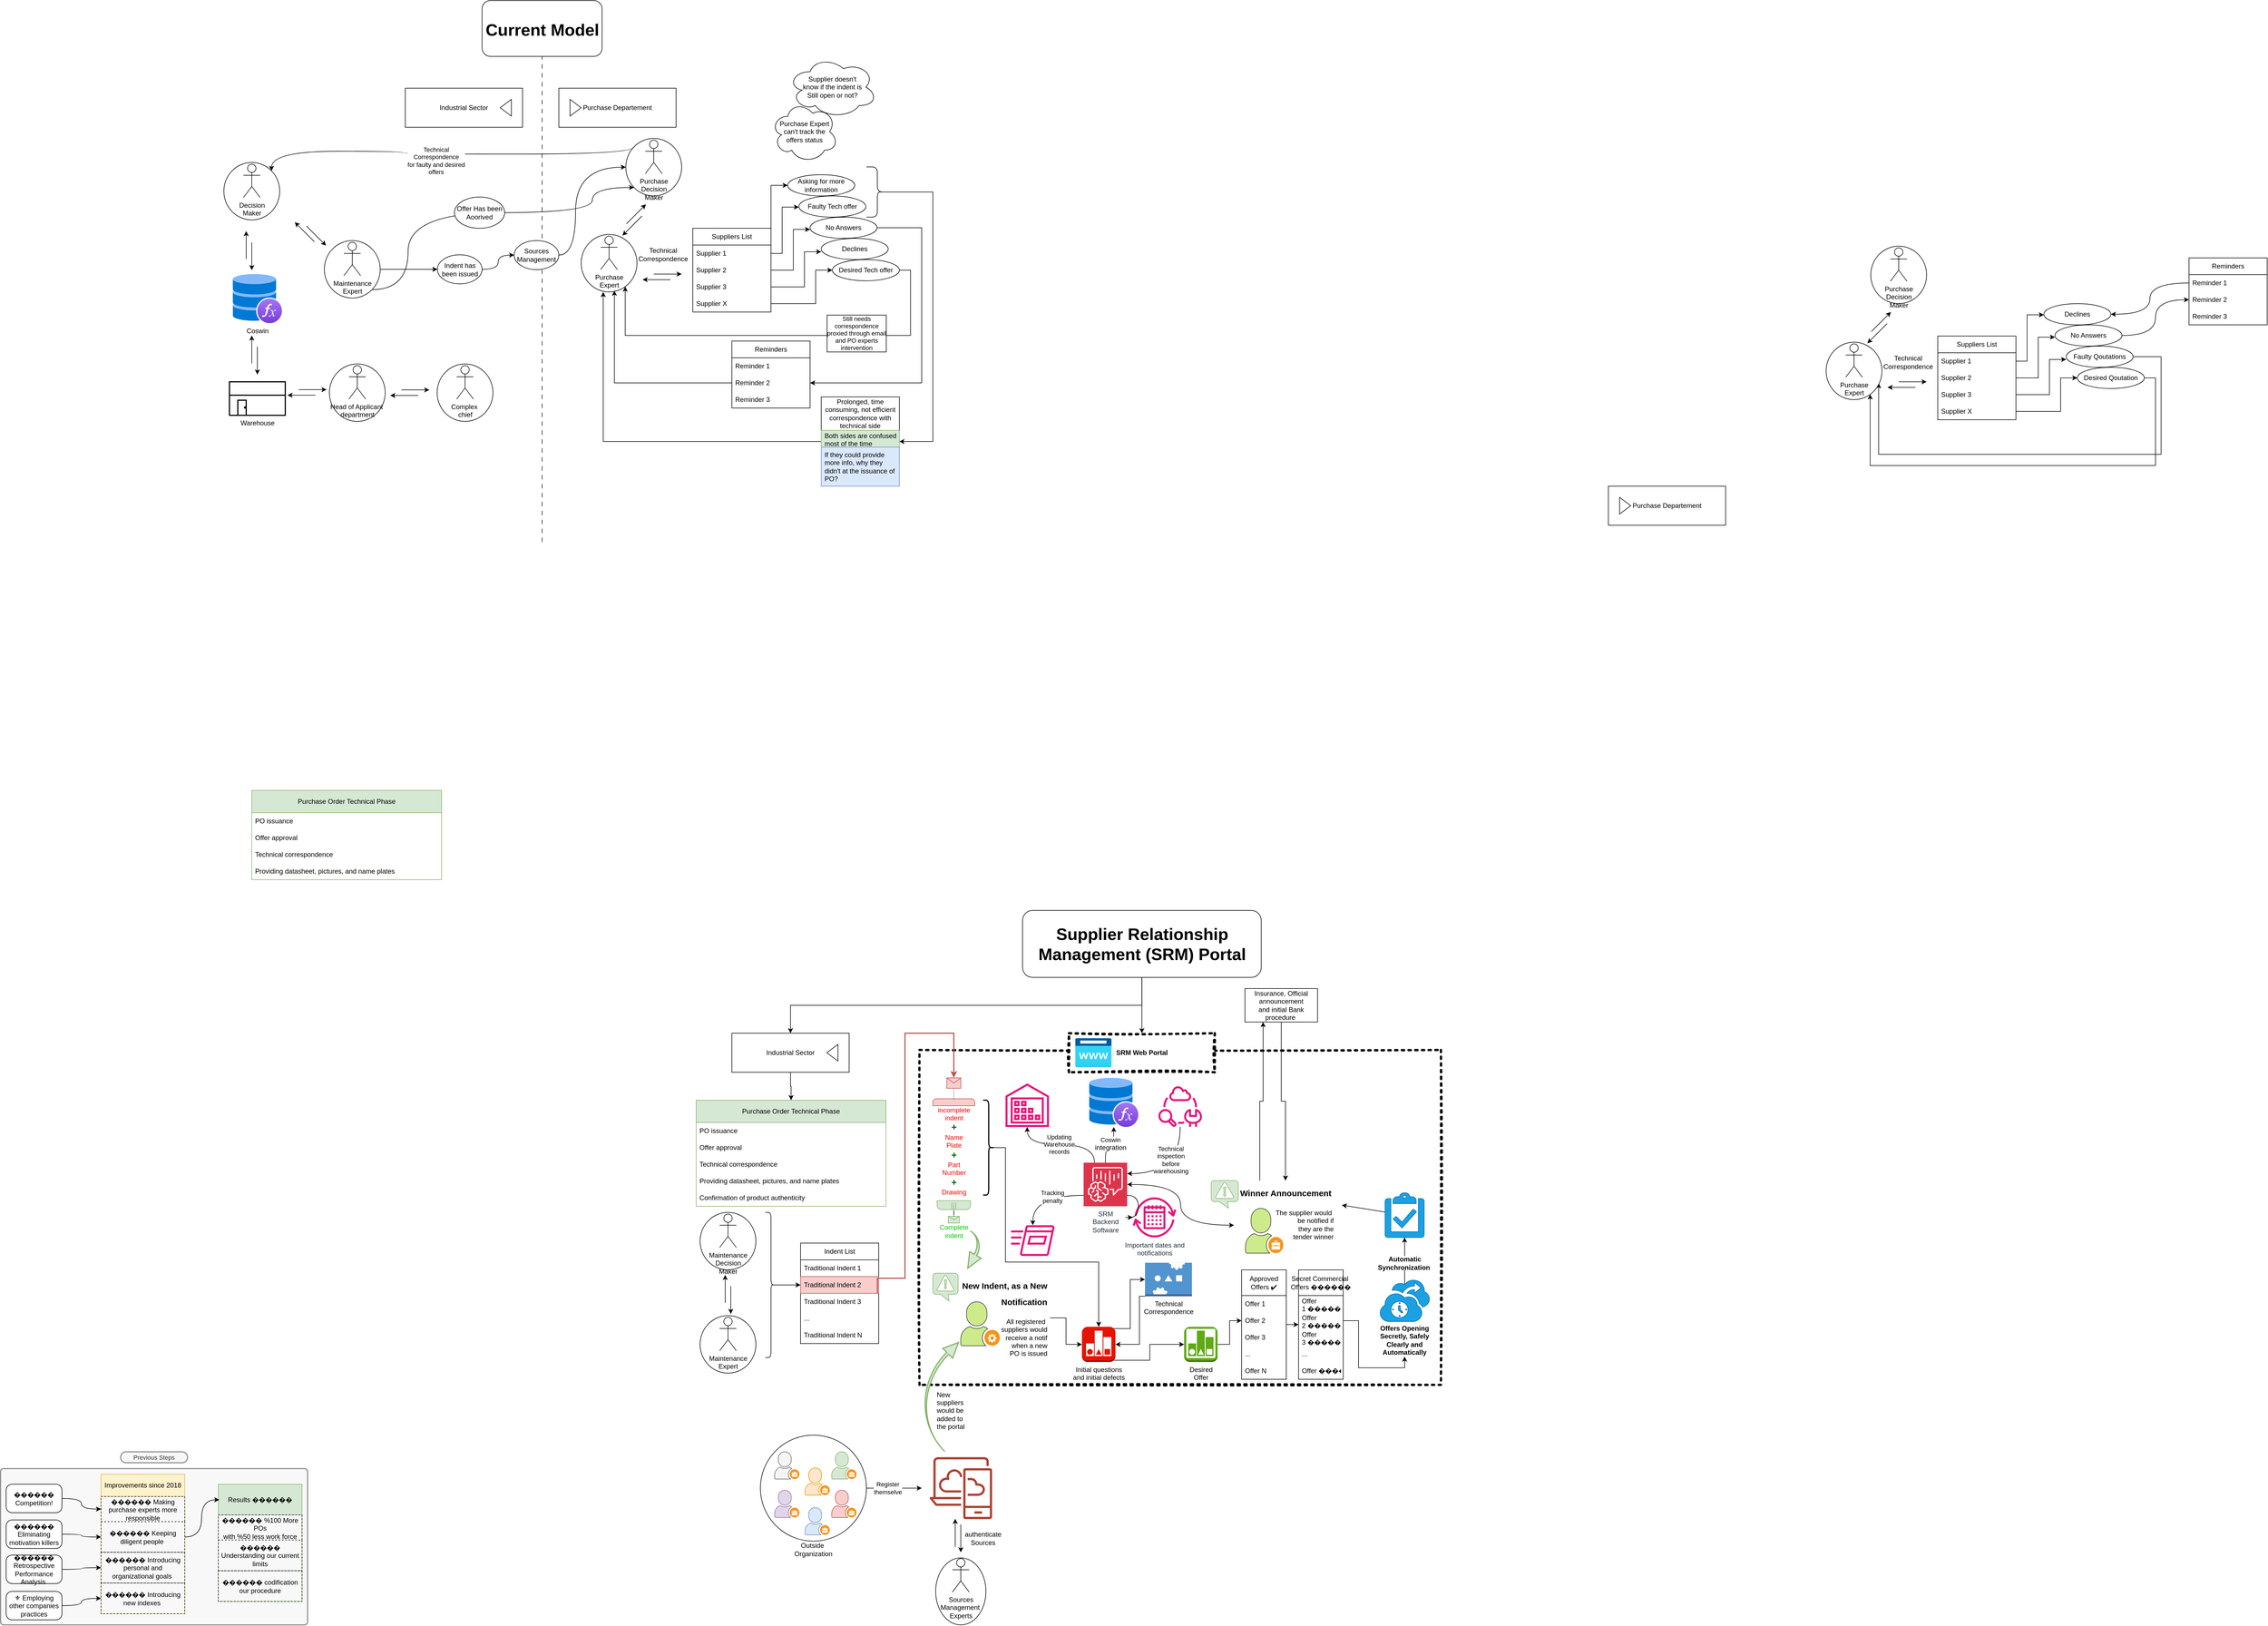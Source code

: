 <mxfile version="22.0.2" type="github">
  <diagram name="Page-1" id="2KHofViqdArEMS4rhggh">
    <mxGraphModel dx="1833" dy="994" grid="1" gridSize="10" guides="1" tooltips="1" connect="1" arrows="1" fold="1" page="0" pageScale="1" pageWidth="850" pageHeight="1100" math="0" shadow="0">
      <root>
        <mxCell id="0" />
        <mxCell id="1" parent="0" />
        <mxCell id="0r7z-0_3qB-ygy4cehF7-33" value="" style="rounded=1;whiteSpace=wrap;html=1;fontFamily=Helvetica;fontSize=11;fontColor=#333333;fillColor=#f5f5f5;arcSize=2;strokeWidth=2;perimeterSpacing=1;opacity=70;strokeColor=#666666;" parent="1" vertex="1">
          <mxGeometry x="-890" y="2340" width="550" height="280" as="geometry" />
        </mxCell>
        <mxCell id="em5qXoiyjJYaxzW7Eebe-9" value="" style="rounded=0;whiteSpace=wrap;html=1;sketch=1;curveFitting=1;jiggle=2;dashed=1;dashPattern=1 2;strokeWidth=4;arcSize=5;fillColor=none;" parent="1" vertex="1">
          <mxGeometry x="756" y="1590" width="934" height="600" as="geometry" />
        </mxCell>
        <mxCell id="c8slE1L9noB9dwJdRd24-46" style="edgeStyle=orthogonalEdgeStyle;rounded=0;orthogonalLoop=1;jettySize=auto;html=1;exitX=1;exitY=0.5;exitDx=0;exitDy=0;entryX=0;entryY=0.5;entryDx=0;entryDy=0;curved=1;" parent="1" source="FOJXVEFLyjvhEC3KytMH-38" target="c8slE1L9noB9dwJdRd24-59" edge="1">
          <mxGeometry relative="1" as="geometry">
            <Array as="points">
              <mxPoint x="140" y="166" />
              <mxPoint x="140" y="9" />
            </Array>
          </mxGeometry>
        </mxCell>
        <mxCell id="c8slE1L9noB9dwJdRd24-1" value="Indent has been issued" style="ellipse;whiteSpace=wrap;html=1;" parent="1" vertex="1">
          <mxGeometry x="-107.5" y="165.5" width="80" height="52" as="geometry" />
        </mxCell>
        <mxCell id="c8slE1L9noB9dwJdRd24-6" value="" style="endArrow=none;dashed=1;html=1;rounded=0;dashPattern=8 8;" parent="1" edge="1">
          <mxGeometry width="50" height="50" relative="1" as="geometry">
            <mxPoint x="80" y="680" as="sourcePoint" />
            <mxPoint x="80" y="-290" as="targetPoint" />
          </mxGeometry>
        </mxCell>
        <mxCell id="c8slE1L9noB9dwJdRd24-7" value="Purchase Departement" style="html=1;whiteSpace=wrap;container=1;recursiveResize=0;collapsible=0;" parent="1" vertex="1">
          <mxGeometry x="110" y="-133" width="210" height="70" as="geometry" />
        </mxCell>
        <mxCell id="c8slE1L9noB9dwJdRd24-8" value="" style="triangle;html=1;whiteSpace=wrap;" parent="c8slE1L9noB9dwJdRd24-7" vertex="1">
          <mxGeometry x="20" y="20" width="20" height="30" as="geometry" />
        </mxCell>
        <mxCell id="c8slE1L9noB9dwJdRd24-9" value="Industrial Sector" style="html=1;whiteSpace=wrap;container=1;recursiveResize=0;collapsible=0;" parent="1" vertex="1">
          <mxGeometry x="-165" y="-133" width="210" height="70" as="geometry" />
        </mxCell>
        <mxCell id="c8slE1L9noB9dwJdRd24-10" value="" style="triangle;html=1;whiteSpace=wrap;rotation=-180;" parent="c8slE1L9noB9dwJdRd24-9" vertex="1">
          <mxGeometry x="170" y="20" width="20" height="30" as="geometry" />
        </mxCell>
        <mxCell id="6I2EwaOY1wd-wpL0W01F-11" style="edgeStyle=orthogonalEdgeStyle;rounded=0;orthogonalLoop=1;jettySize=auto;html=1;exitX=1;exitY=0;exitDx=0;exitDy=0;entryX=0;entryY=0.5;entryDx=0;entryDy=0;" parent="1" source="c8slE1L9noB9dwJdRd24-14" target="6I2EwaOY1wd-wpL0W01F-10" edge="1">
          <mxGeometry relative="1" as="geometry" />
        </mxCell>
        <mxCell id="c8slE1L9noB9dwJdRd24-14" value="Suppliers List" style="swimlane;fontStyle=0;childLayout=stackLayout;horizontal=1;startSize=30;horizontalStack=0;resizeParent=1;resizeParentMax=0;resizeLast=0;collapsible=1;marginBottom=0;whiteSpace=wrap;html=1;" parent="1" vertex="1">
          <mxGeometry x="350" y="118" width="140" height="150" as="geometry" />
        </mxCell>
        <mxCell id="c8slE1L9noB9dwJdRd24-23" style="edgeStyle=orthogonalEdgeStyle;rounded=0;orthogonalLoop=1;jettySize=auto;html=1;exitX=1;exitY=0.5;exitDx=0;exitDy=0;" parent="c8slE1L9noB9dwJdRd24-14" source="c8slE1L9noB9dwJdRd24-15" edge="1">
          <mxGeometry relative="1" as="geometry">
            <mxPoint x="190" y="-38" as="targetPoint" />
            <Array as="points">
              <mxPoint x="160" y="45" />
              <mxPoint x="160" y="-38" />
            </Array>
          </mxGeometry>
        </mxCell>
        <mxCell id="c8slE1L9noB9dwJdRd24-15" value="&lt;div&gt;Supplier 1&lt;/div&gt;" style="text;strokeColor=none;fillColor=none;align=left;verticalAlign=middle;spacingLeft=4;spacingRight=4;overflow=hidden;points=[[0,0.5],[1,0.5]];portConstraint=eastwest;rotatable=0;whiteSpace=wrap;html=1;" parent="c8slE1L9noB9dwJdRd24-14" vertex="1">
          <mxGeometry y="30" width="140" height="30" as="geometry" />
        </mxCell>
        <mxCell id="c8slE1L9noB9dwJdRd24-28" style="edgeStyle=orthogonalEdgeStyle;rounded=0;orthogonalLoop=1;jettySize=auto;html=1;exitX=1;exitY=0.5;exitDx=0;exitDy=0;" parent="c8slE1L9noB9dwJdRd24-14" source="c8slE1L9noB9dwJdRd24-21" edge="1">
          <mxGeometry relative="1" as="geometry">
            <mxPoint x="210" y="2" as="targetPoint" />
            <Array as="points">
              <mxPoint x="180" y="75" />
              <mxPoint x="180" y="2" />
            </Array>
          </mxGeometry>
        </mxCell>
        <mxCell id="c8slE1L9noB9dwJdRd24-21" value="&lt;div&gt;Supplier 2&lt;br&gt;&lt;/div&gt;" style="text;strokeColor=none;fillColor=none;align=left;verticalAlign=middle;spacingLeft=4;spacingRight=4;overflow=hidden;points=[[0,0.5],[1,0.5]];portConstraint=eastwest;rotatable=0;whiteSpace=wrap;html=1;" parent="c8slE1L9noB9dwJdRd24-14" vertex="1">
          <mxGeometry y="60" width="140" height="30" as="geometry" />
        </mxCell>
        <mxCell id="c8slE1L9noB9dwJdRd24-30" style="edgeStyle=orthogonalEdgeStyle;rounded=0;orthogonalLoop=1;jettySize=auto;html=1;exitX=1;exitY=0.5;exitDx=0;exitDy=0;" parent="c8slE1L9noB9dwJdRd24-14" source="c8slE1L9noB9dwJdRd24-16" edge="1">
          <mxGeometry relative="1" as="geometry">
            <mxPoint x="230" y="42" as="targetPoint" />
            <Array as="points">
              <mxPoint x="200" y="105" />
              <mxPoint x="200" y="42" />
            </Array>
          </mxGeometry>
        </mxCell>
        <mxCell id="c8slE1L9noB9dwJdRd24-16" value="&lt;div&gt;Supplier 3&lt;br&gt;&lt;/div&gt;" style="text;strokeColor=none;fillColor=none;align=left;verticalAlign=middle;spacingLeft=4;spacingRight=4;overflow=hidden;points=[[0,0.5],[1,0.5]];portConstraint=eastwest;rotatable=0;whiteSpace=wrap;html=1;" parent="c8slE1L9noB9dwJdRd24-14" vertex="1">
          <mxGeometry y="90" width="140" height="30" as="geometry" />
        </mxCell>
        <mxCell id="c8slE1L9noB9dwJdRd24-17" value="Supplier X" style="text;strokeColor=none;fillColor=none;align=left;verticalAlign=middle;spacingLeft=4;spacingRight=4;overflow=hidden;points=[[0,0.5],[1,0.5]];portConstraint=eastwest;rotatable=0;whiteSpace=wrap;html=1;" parent="c8slE1L9noB9dwJdRd24-14" vertex="1">
          <mxGeometry y="120" width="140" height="30" as="geometry" />
        </mxCell>
        <mxCell id="c8slE1L9noB9dwJdRd24-24" value="Faulty Tech offer" style="ellipse;whiteSpace=wrap;html=1;" parent="1" vertex="1">
          <mxGeometry x="540" y="60" width="120" height="38" as="geometry" />
        </mxCell>
        <mxCell id="c8slE1L9noB9dwJdRd24-25" value="&lt;div&gt;Technical&lt;/div&gt;&lt;div&gt;Correspondence&lt;br&gt;&lt;/div&gt;" style="text;html=1;strokeColor=none;fillColor=none;align=center;verticalAlign=middle;whiteSpace=wrap;rounded=0;" parent="1" vertex="1">
          <mxGeometry x="267" y="150" width="60" height="30" as="geometry" />
        </mxCell>
        <mxCell id="6I2EwaOY1wd-wpL0W01F-8" style="edgeStyle=orthogonalEdgeStyle;rounded=0;orthogonalLoop=1;jettySize=auto;html=1;exitX=1;exitY=0.5;exitDx=0;exitDy=0;entryX=1;entryY=0.5;entryDx=0;entryDy=0;" parent="1" source="c8slE1L9noB9dwJdRd24-29" target="c8slE1L9noB9dwJdRd24-73" edge="1">
          <mxGeometry relative="1" as="geometry">
            <Array as="points">
              <mxPoint x="760" y="117" />
              <mxPoint x="760" y="395" />
            </Array>
          </mxGeometry>
        </mxCell>
        <mxCell id="c8slE1L9noB9dwJdRd24-29" value="No Answers" style="ellipse;whiteSpace=wrap;html=1;" parent="1" vertex="1">
          <mxGeometry x="560" y="98" width="120" height="38" as="geometry" />
        </mxCell>
        <mxCell id="c8slE1L9noB9dwJdRd24-31" value="Declines" style="ellipse;whiteSpace=wrap;html=1;" parent="1" vertex="1">
          <mxGeometry x="580" y="136" width="120" height="38" as="geometry" />
        </mxCell>
        <mxCell id="c8slE1L9noB9dwJdRd24-81" style="edgeStyle=orthogonalEdgeStyle;rounded=0;orthogonalLoop=1;jettySize=auto;html=1;exitX=1;exitY=0.5;exitDx=0;exitDy=0;entryX=0.789;entryY=0.908;entryDx=0;entryDy=0;entryPerimeter=0;" parent="1" source="c8slE1L9noB9dwJdRd24-34" target="c8slE1L9noB9dwJdRd24-44" edge="1">
          <mxGeometry relative="1" as="geometry">
            <Array as="points">
              <mxPoint x="740" y="193" />
              <mxPoint x="740" y="310" />
              <mxPoint x="229" y="310" />
            </Array>
          </mxGeometry>
        </mxCell>
        <mxCell id="6I2EwaOY1wd-wpL0W01F-12" value="Still needs &lt;br&gt;correspondence&lt;br&gt;proxied through email &lt;br&gt;and PO experts&lt;br&gt;intervention" style="edgeLabel;html=1;align=center;verticalAlign=middle;resizable=0;points=[];labelBorderColor=default;" parent="c8slE1L9noB9dwJdRd24-81" vertex="1" connectable="0">
          <mxGeometry x="-0.362" y="-4" relative="1" as="geometry">
            <mxPoint as="offset" />
          </mxGeometry>
        </mxCell>
        <mxCell id="c8slE1L9noB9dwJdRd24-34" value="Desired Tech offer" style="ellipse;whiteSpace=wrap;html=1;" parent="1" vertex="1">
          <mxGeometry x="600" y="174" width="120" height="38" as="geometry" />
        </mxCell>
        <mxCell id="c8slE1L9noB9dwJdRd24-33" style="edgeStyle=orthogonalEdgeStyle;rounded=0;orthogonalLoop=1;jettySize=auto;html=1;exitX=1;exitY=0.5;exitDx=0;exitDy=0;entryX=0;entryY=0.5;entryDx=0;entryDy=0;" parent="1" source="c8slE1L9noB9dwJdRd24-17" target="c8slE1L9noB9dwJdRd24-34" edge="1">
          <mxGeometry relative="1" as="geometry">
            <mxPoint x="600" y="200" as="targetPoint" />
            <Array as="points">
              <mxPoint x="570" y="253" />
              <mxPoint x="570" y="193" />
            </Array>
          </mxGeometry>
        </mxCell>
        <mxCell id="c8slE1L9noB9dwJdRd24-42" value="" style="group" parent="1" vertex="1" connectable="0">
          <mxGeometry x="-310" y="140" width="100" height="103" as="geometry" />
        </mxCell>
        <mxCell id="c8slE1L9noB9dwJdRd24-40" value="" style="ellipse;whiteSpace=wrap;html=1;" parent="c8slE1L9noB9dwJdRd24-42" vertex="1">
          <mxGeometry width="100" height="103" as="geometry" />
        </mxCell>
        <mxCell id="c8slE1L9noB9dwJdRd24-37" value="&lt;div&gt;Maintenance&lt;/div&gt;&lt;div&gt;Expert&lt;br&gt;&lt;/div&gt;" style="shape=umlActor;verticalLabelPosition=bottom;verticalAlign=top;html=1;outlineConnect=0;" parent="c8slE1L9noB9dwJdRd24-42" vertex="1">
          <mxGeometry x="35" y="3" width="30" height="60" as="geometry" />
        </mxCell>
        <mxCell id="c8slE1L9noB9dwJdRd24-43" value="" style="group" parent="1" vertex="1" connectable="0">
          <mxGeometry x="150" y="129" width="100" height="103" as="geometry" />
        </mxCell>
        <mxCell id="c8slE1L9noB9dwJdRd24-44" value="" style="ellipse;whiteSpace=wrap;html=1;" parent="c8slE1L9noB9dwJdRd24-43" vertex="1">
          <mxGeometry width="100" height="103" as="geometry" />
        </mxCell>
        <mxCell id="c8slE1L9noB9dwJdRd24-45" value="&lt;div&gt;Purchase&lt;/div&gt;&lt;div&gt;Expert&lt;br&gt;&lt;/div&gt;" style="shape=umlActor;verticalLabelPosition=bottom;verticalAlign=top;html=1;outlineConnect=0;" parent="c8slE1L9noB9dwJdRd24-43" vertex="1">
          <mxGeometry x="35" y="3" width="30" height="60" as="geometry" />
        </mxCell>
        <mxCell id="c8slE1L9noB9dwJdRd24-48" value="" style="group" parent="1" vertex="1" connectable="0">
          <mxGeometry x="-490" width="100" height="103" as="geometry" />
        </mxCell>
        <mxCell id="c8slE1L9noB9dwJdRd24-49" value="" style="ellipse;whiteSpace=wrap;html=1;" parent="c8slE1L9noB9dwJdRd24-48" vertex="1">
          <mxGeometry width="100" height="103" as="geometry" />
        </mxCell>
        <mxCell id="c8slE1L9noB9dwJdRd24-50" value="&lt;div&gt;&lt;span style=&quot;background-color: initial;&quot;&gt;Decision&lt;/span&gt;&lt;br&gt;&lt;/div&gt;&lt;div&gt;Maker&lt;br&gt;&lt;/div&gt;" style="shape=umlActor;verticalLabelPosition=bottom;verticalAlign=top;html=1;outlineConnect=0;" parent="c8slE1L9noB9dwJdRd24-48" vertex="1">
          <mxGeometry x="35" y="3" width="30" height="60" as="geometry" />
        </mxCell>
        <mxCell id="c8slE1L9noB9dwJdRd24-53" value="" style="group;rotation=45;" parent="1" vertex="1" connectable="0">
          <mxGeometry x="-370" y="123" width="70" height="10" as="geometry" />
        </mxCell>
        <mxCell id="c8slE1L9noB9dwJdRd24-51" value="" style="endArrow=classic;html=1;rounded=0;" parent="c8slE1L9noB9dwJdRd24-53" edge="1">
          <mxGeometry width="50" height="50" relative="1" as="geometry">
            <mxPoint x="28" y="-9" as="sourcePoint" />
            <mxPoint x="63" y="26" as="targetPoint" />
          </mxGeometry>
        </mxCell>
        <mxCell id="c8slE1L9noB9dwJdRd24-52" value="" style="endArrow=classic;html=1;rounded=0;" parent="c8slE1L9noB9dwJdRd24-53" edge="1">
          <mxGeometry width="50" height="50" relative="1" as="geometry">
            <mxPoint x="42" y="19" as="sourcePoint" />
            <mxPoint x="7" y="-16" as="targetPoint" />
          </mxGeometry>
        </mxCell>
        <mxCell id="c8slE1L9noB9dwJdRd24-54" style="edgeStyle=orthogonalEdgeStyle;rounded=0;orthogonalLoop=1;jettySize=auto;html=1;exitX=1;exitY=0.5;exitDx=0;exitDy=0;entryX=0;entryY=0.5;entryDx=0;entryDy=0;" parent="1" source="c8slE1L9noB9dwJdRd24-40" target="c8slE1L9noB9dwJdRd24-1" edge="1">
          <mxGeometry relative="1" as="geometry" />
        </mxCell>
        <mxCell id="c8slE1L9noB9dwJdRd24-55" value="" style="group;rotation=-45;" parent="1" vertex="1" connectable="0">
          <mxGeometry x="210" y="98" width="70" height="10" as="geometry" />
        </mxCell>
        <mxCell id="c8slE1L9noB9dwJdRd24-56" value="" style="endArrow=classic;html=1;rounded=0;" parent="c8slE1L9noB9dwJdRd24-55" edge="1">
          <mxGeometry width="50" height="50" relative="1" as="geometry">
            <mxPoint x="21" y="12" as="sourcePoint" />
            <mxPoint x="56" y="-23" as="targetPoint" />
          </mxGeometry>
        </mxCell>
        <mxCell id="c8slE1L9noB9dwJdRd24-57" value="" style="endArrow=classic;html=1;rounded=0;" parent="c8slE1L9noB9dwJdRd24-55" edge="1">
          <mxGeometry width="50" height="50" relative="1" as="geometry">
            <mxPoint x="49" y="-2" as="sourcePoint" />
            <mxPoint x="14" y="33" as="targetPoint" />
          </mxGeometry>
        </mxCell>
        <mxCell id="c8slE1L9noB9dwJdRd24-58" value="" style="group" parent="1" vertex="1" connectable="0">
          <mxGeometry x="230" y="-43" width="100" height="103" as="geometry" />
        </mxCell>
        <mxCell id="c8slE1L9noB9dwJdRd24-59" value="" style="ellipse;whiteSpace=wrap;html=1;" parent="c8slE1L9noB9dwJdRd24-58" vertex="1">
          <mxGeometry width="100" height="103" as="geometry" />
        </mxCell>
        <mxCell id="c8slE1L9noB9dwJdRd24-60" value="&lt;div&gt;Purchase&lt;/div&gt;&lt;div&gt;Decision&lt;/div&gt;&lt;div&gt;Maker&lt;br&gt;&lt;/div&gt;" style="shape=umlActor;verticalLabelPosition=bottom;verticalAlign=top;html=1;outlineConnect=0;" parent="c8slE1L9noB9dwJdRd24-58" vertex="1">
          <mxGeometry x="35" y="3" width="30" height="60" as="geometry" />
        </mxCell>
        <mxCell id="c8slE1L9noB9dwJdRd24-61" value="&lt;font style=&quot;font-size: 30px;&quot;&gt;Current Model&lt;/font&gt;" style="rounded=1;whiteSpace=wrap;html=1;fontStyle=1;fontSize=35;" parent="1" vertex="1">
          <mxGeometry x="-27.5" y="-290" width="215" height="100" as="geometry" />
        </mxCell>
        <mxCell id="c8slE1L9noB9dwJdRd24-64" value="" style="group;rotation=0;" parent="1" vertex="1" connectable="0">
          <mxGeometry x="260" y="200" width="70" height="10" as="geometry" />
        </mxCell>
        <mxCell id="c8slE1L9noB9dwJdRd24-65" value="" style="endArrow=classic;html=1;rounded=0;" parent="c8slE1L9noB9dwJdRd24-64" edge="1">
          <mxGeometry width="50" height="50" relative="1" as="geometry">
            <mxPoint x="20" as="sourcePoint" />
            <mxPoint x="70" as="targetPoint" />
          </mxGeometry>
        </mxCell>
        <mxCell id="c8slE1L9noB9dwJdRd24-66" value="" style="endArrow=classic;html=1;rounded=0;" parent="c8slE1L9noB9dwJdRd24-64" edge="1">
          <mxGeometry width="50" height="50" relative="1" as="geometry">
            <mxPoint x="50" y="10" as="sourcePoint" />
            <mxPoint y="10" as="targetPoint" />
          </mxGeometry>
        </mxCell>
        <mxCell id="c8slE1L9noB9dwJdRd24-69" value="Reminders" style="swimlane;fontStyle=0;childLayout=stackLayout;horizontal=1;startSize=30;horizontalStack=0;resizeParent=1;resizeParentMax=0;resizeLast=0;collapsible=1;marginBottom=0;whiteSpace=wrap;html=1;" parent="1" vertex="1">
          <mxGeometry x="420" y="320" width="140" height="120" as="geometry" />
        </mxCell>
        <mxCell id="c8slE1L9noB9dwJdRd24-70" value="Reminder 1" style="text;strokeColor=none;fillColor=none;align=left;verticalAlign=middle;spacingLeft=4;spacingRight=4;overflow=hidden;points=[[0,0.5],[1,0.5]];portConstraint=eastwest;rotatable=0;whiteSpace=wrap;html=1;" parent="c8slE1L9noB9dwJdRd24-69" vertex="1">
          <mxGeometry y="30" width="140" height="30" as="geometry" />
        </mxCell>
        <mxCell id="c8slE1L9noB9dwJdRd24-73" value="Reminder 2" style="text;strokeColor=none;fillColor=none;align=left;verticalAlign=middle;spacingLeft=4;spacingRight=4;overflow=hidden;points=[[0,0.5],[1,0.5]];portConstraint=eastwest;rotatable=0;whiteSpace=wrap;html=1;" parent="c8slE1L9noB9dwJdRd24-69" vertex="1">
          <mxGeometry y="60" width="140" height="30" as="geometry" />
        </mxCell>
        <mxCell id="c8slE1L9noB9dwJdRd24-74" value="Reminder 3" style="text;strokeColor=none;fillColor=none;align=left;verticalAlign=middle;spacingLeft=4;spacingRight=4;overflow=hidden;points=[[0,0.5],[1,0.5]];portConstraint=eastwest;rotatable=0;whiteSpace=wrap;html=1;" parent="c8slE1L9noB9dwJdRd24-69" vertex="1">
          <mxGeometry y="90" width="140" height="30" as="geometry" />
        </mxCell>
        <mxCell id="c8slE1L9noB9dwJdRd24-82" style="edgeStyle=orthogonalEdgeStyle;rounded=0;orthogonalLoop=1;jettySize=auto;html=1;exitX=0;exitY=0;exitDx=0;exitDy=0;entryX=1;entryY=0;entryDx=0;entryDy=0;curved=1;" parent="1" source="c8slE1L9noB9dwJdRd24-59" target="c8slE1L9noB9dwJdRd24-49" edge="1">
          <mxGeometry relative="1" as="geometry">
            <Array as="points">
              <mxPoint x="245" y="-15" />
              <mxPoint x="-170" y="-15" />
              <mxPoint x="-170" y="-20" />
              <mxPoint x="-405" y="-20" />
            </Array>
          </mxGeometry>
        </mxCell>
        <mxCell id="c8slE1L9noB9dwJdRd24-83" value="&lt;div&gt;Technical&lt;/div&gt;&lt;div&gt;Correspondence&lt;/div&gt;&lt;div&gt;for faulty and desired&lt;/div&gt;&lt;div&gt;offers&lt;br&gt;&lt;/div&gt;" style="edgeLabel;html=1;align=center;verticalAlign=middle;resizable=0;points=[];" parent="c8slE1L9noB9dwJdRd24-82" vertex="1" connectable="0">
          <mxGeometry x="0.048" y="12" relative="1" as="geometry">
            <mxPoint as="offset" />
          </mxGeometry>
        </mxCell>
        <mxCell id="vh4l8K26gaCXzMAg0qhR-1" style="edgeStyle=orthogonalEdgeStyle;rounded=0;orthogonalLoop=1;jettySize=auto;html=1;exitX=1;exitY=1;exitDx=0;exitDy=0;entryX=0;entryY=1;entryDx=0;entryDy=0;curved=1;" parent="1" source="c8slE1L9noB9dwJdRd24-40" target="c8slE1L9noB9dwJdRd24-59" edge="1">
          <mxGeometry relative="1" as="geometry">
            <Array as="points">
              <mxPoint x="-160" y="228" />
              <mxPoint x="-160" y="90" />
              <mxPoint x="170" y="90" />
              <mxPoint x="170" y="45" />
            </Array>
          </mxGeometry>
        </mxCell>
        <mxCell id="vh4l8K26gaCXzMAg0qhR-2" value="" style="edgeLabel;html=1;align=center;verticalAlign=middle;resizable=0;points=[];fontSize=12;fillColor=default;strokeColor=default;" parent="vh4l8K26gaCXzMAg0qhR-1" vertex="1" connectable="0">
          <mxGeometry x="-0.009" y="-1" relative="1" as="geometry">
            <mxPoint as="offset" />
          </mxGeometry>
        </mxCell>
        <mxCell id="vh4l8K26gaCXzMAg0qhR-3" value="&lt;div&gt;Offer Has been &lt;br&gt;&lt;/div&gt;&lt;div&gt;Aoorived&lt;br&gt;&lt;/div&gt;" style="ellipse;whiteSpace=wrap;html=1;" parent="1" vertex="1">
          <mxGeometry x="-77" y="62" width="90" height="56" as="geometry" />
        </mxCell>
        <mxCell id="vh4l8K26gaCXzMAg0qhR-4" value="Purchase Order Technical Phase" style="swimlane;fontStyle=0;childLayout=stackLayout;horizontal=1;startSize=40;horizontalStack=0;resizeParent=1;resizeParentMax=0;resizeLast=0;collapsible=1;marginBottom=0;whiteSpace=wrap;html=1;fillColor=#d5e8d4;strokeColor=#82b366;" parent="1" vertex="1">
          <mxGeometry x="-440" y="1125" width="340" height="160" as="geometry" />
        </mxCell>
        <mxCell id="vh4l8K26gaCXzMAg0qhR-5" value="PO issuance " style="text;strokeColor=none;fillColor=none;align=left;verticalAlign=middle;spacingLeft=4;spacingRight=4;overflow=hidden;points=[[0,0.5],[1,0.5]];portConstraint=eastwest;rotatable=0;whiteSpace=wrap;html=1;" parent="vh4l8K26gaCXzMAg0qhR-4" vertex="1">
          <mxGeometry y="40" width="340" height="30" as="geometry" />
        </mxCell>
        <mxCell id="vh4l8K26gaCXzMAg0qhR-6" value="Offer approval" style="text;strokeColor=none;fillColor=none;align=left;verticalAlign=middle;spacingLeft=4;spacingRight=4;overflow=hidden;points=[[0,0.5],[1,0.5]];portConstraint=eastwest;rotatable=0;whiteSpace=wrap;html=1;" parent="vh4l8K26gaCXzMAg0qhR-4" vertex="1">
          <mxGeometry y="70" width="340" height="30" as="geometry" />
        </mxCell>
        <mxCell id="vh4l8K26gaCXzMAg0qhR-7" value="Technical correspondence" style="text;strokeColor=none;fillColor=none;align=left;verticalAlign=middle;spacingLeft=4;spacingRight=4;overflow=hidden;points=[[0,0.5],[1,0.5]];portConstraint=eastwest;rotatable=0;whiteSpace=wrap;html=1;" parent="vh4l8K26gaCXzMAg0qhR-4" vertex="1">
          <mxGeometry y="100" width="340" height="30" as="geometry" />
        </mxCell>
        <mxCell id="vh4l8K26gaCXzMAg0qhR-8" value="Providing datasheet, pictures, and name plates" style="text;strokeColor=none;fillColor=none;align=left;verticalAlign=middle;spacingLeft=4;spacingRight=4;overflow=hidden;points=[[0,0.5],[1,0.5]];portConstraint=eastwest;rotatable=0;whiteSpace=wrap;html=1;" parent="vh4l8K26gaCXzMAg0qhR-4" vertex="1">
          <mxGeometry y="130" width="340" height="30" as="geometry" />
        </mxCell>
        <mxCell id="vh4l8K26gaCXzMAg0qhR-70" value="Purchase Departement" style="html=1;whiteSpace=wrap;container=1;recursiveResize=0;collapsible=0;" parent="1" vertex="1">
          <mxGeometry x="1990" y="580" width="210" height="70" as="geometry" />
        </mxCell>
        <mxCell id="vh4l8K26gaCXzMAg0qhR-71" value="" style="triangle;html=1;whiteSpace=wrap;" parent="vh4l8K26gaCXzMAg0qhR-70" vertex="1">
          <mxGeometry x="20" y="20" width="20" height="30" as="geometry" />
        </mxCell>
        <mxCell id="em5qXoiyjJYaxzW7Eebe-1" style="edgeStyle=orthogonalEdgeStyle;rounded=0;orthogonalLoop=1;jettySize=auto;html=1;exitX=0.5;exitY=1;exitDx=0;exitDy=0;entryX=0.5;entryY=0;entryDx=0;entryDy=0;" parent="1" source="vh4l8K26gaCXzMAg0qhR-72" target="vh4l8K26gaCXzMAg0qhR-124" edge="1">
          <mxGeometry relative="1" as="geometry" />
        </mxCell>
        <mxCell id="vh4l8K26gaCXzMAg0qhR-72" value="Industrial Sector" style="html=1;whiteSpace=wrap;container=1;recursiveResize=0;collapsible=0;" parent="1" vertex="1">
          <mxGeometry x="420" y="1560" width="210" height="70" as="geometry" />
        </mxCell>
        <mxCell id="vh4l8K26gaCXzMAg0qhR-73" value="" style="triangle;html=1;whiteSpace=wrap;rotation=-180;" parent="vh4l8K26gaCXzMAg0qhR-72" vertex="1">
          <mxGeometry x="170" y="20" width="20" height="30" as="geometry" />
        </mxCell>
        <mxCell id="vh4l8K26gaCXzMAg0qhR-91" value="" style="group" parent="1" vertex="1" connectable="0">
          <mxGeometry x="363" y="2066" width="100" height="103" as="geometry" />
        </mxCell>
        <mxCell id="vh4l8K26gaCXzMAg0qhR-92" value="" style="ellipse;whiteSpace=wrap;html=1;" parent="vh4l8K26gaCXzMAg0qhR-91" vertex="1">
          <mxGeometry width="100" height="103" as="geometry" />
        </mxCell>
        <mxCell id="vh4l8K26gaCXzMAg0qhR-93" value="&lt;div&gt;Maintenance&lt;/div&gt;&lt;div&gt;Expert&lt;br&gt;&lt;/div&gt;" style="shape=umlActor;verticalLabelPosition=bottom;verticalAlign=top;html=1;outlineConnect=0;" parent="vh4l8K26gaCXzMAg0qhR-91" vertex="1">
          <mxGeometry x="35" y="3" width="30" height="60" as="geometry" />
        </mxCell>
        <mxCell id="vh4l8K26gaCXzMAg0qhR-97" value="" style="group" parent="1" vertex="1" connectable="0">
          <mxGeometry x="363" y="1881" width="100" height="103" as="geometry" />
        </mxCell>
        <mxCell id="vh4l8K26gaCXzMAg0qhR-98" value="" style="ellipse;whiteSpace=wrap;html=1;" parent="vh4l8K26gaCXzMAg0qhR-97" vertex="1">
          <mxGeometry width="100" height="103" as="geometry" />
        </mxCell>
        <mxCell id="vh4l8K26gaCXzMAg0qhR-99" value="&lt;div&gt;Maintenance&lt;/div&gt;&lt;div&gt;Decision&lt;/div&gt;&lt;div&gt;Maker&lt;br&gt;&lt;/div&gt;" style="shape=umlActor;verticalLabelPosition=bottom;verticalAlign=top;html=1;outlineConnect=0;" parent="vh4l8K26gaCXzMAg0qhR-97" vertex="1">
          <mxGeometry x="35" y="3" width="30" height="60" as="geometry" />
        </mxCell>
        <mxCell id="vh4l8K26gaCXzMAg0qhR-100" value="" style="group;rotation=90;" parent="1" vertex="1" connectable="0">
          <mxGeometry x="378" y="2023" width="70" height="10" as="geometry" />
        </mxCell>
        <mxCell id="vh4l8K26gaCXzMAg0qhR-101" value="" style="endArrow=classic;html=1;rounded=0;" parent="vh4l8K26gaCXzMAg0qhR-100" edge="1">
          <mxGeometry width="50" height="50" relative="1" as="geometry">
            <mxPoint x="40" y="-10" as="sourcePoint" />
            <mxPoint x="40" y="40" as="targetPoint" />
          </mxGeometry>
        </mxCell>
        <mxCell id="vh4l8K26gaCXzMAg0qhR-102" value="" style="endArrow=classic;html=1;rounded=0;" parent="vh4l8K26gaCXzMAg0qhR-100" edge="1">
          <mxGeometry width="50" height="50" relative="1" as="geometry">
            <mxPoint x="30" y="20" as="sourcePoint" />
            <mxPoint x="30" y="-30" as="targetPoint" />
          </mxGeometry>
        </mxCell>
        <mxCell id="0CzIIRdJtU4n0jjtj5bi-10" style="edgeStyle=orthogonalEdgeStyle;rounded=0;orthogonalLoop=1;jettySize=auto;html=1;exitX=0.5;exitY=1;exitDx=0;exitDy=0;entryX=0.5;entryY=0;entryDx=0;entryDy=0;" parent="1" source="vh4l8K26gaCXzMAg0qhR-110" target="vh4l8K26gaCXzMAg0qhR-145" edge="1">
          <mxGeometry relative="1" as="geometry" />
        </mxCell>
        <mxCell id="8ikLFIh58tmgPojaR6gJ-1" style="edgeStyle=orthogonalEdgeStyle;rounded=0;orthogonalLoop=1;jettySize=auto;html=1;exitX=0.5;exitY=1;exitDx=0;exitDy=0;entryX=0.5;entryY=0;entryDx=0;entryDy=0;" parent="1" source="vh4l8K26gaCXzMAg0qhR-110" target="vh4l8K26gaCXzMAg0qhR-72" edge="1">
          <mxGeometry relative="1" as="geometry" />
        </mxCell>
        <mxCell id="vh4l8K26gaCXzMAg0qhR-110" value="Supplier Relationship Management (SRM) Portal" style="rounded=1;whiteSpace=wrap;html=1;fontStyle=1;fontSize=30;" parent="1" vertex="1">
          <mxGeometry x="940.63" y="1340" width="427.5" height="120" as="geometry" />
        </mxCell>
        <mxCell id="vh4l8K26gaCXzMAg0qhR-124" value="Purchase Order Technical Phase" style="swimlane;fontStyle=0;childLayout=stackLayout;horizontal=1;startSize=40;horizontalStack=0;resizeParent=1;resizeParentMax=0;resizeLast=0;collapsible=1;marginBottom=0;whiteSpace=wrap;html=1;fillColor=#d5e8d4;strokeColor=#82b366;" parent="1" vertex="1">
          <mxGeometry x="356" y="1680" width="340" height="190" as="geometry" />
        </mxCell>
        <mxCell id="vh4l8K26gaCXzMAg0qhR-125" value="PO issuance " style="text;strokeColor=none;fillColor=none;align=left;verticalAlign=middle;spacingLeft=4;spacingRight=4;overflow=hidden;points=[[0,0.5],[1,0.5]];portConstraint=eastwest;rotatable=0;whiteSpace=wrap;html=1;" parent="vh4l8K26gaCXzMAg0qhR-124" vertex="1">
          <mxGeometry y="40" width="340" height="30" as="geometry" />
        </mxCell>
        <mxCell id="vh4l8K26gaCXzMAg0qhR-126" value="Offer approval" style="text;strokeColor=none;fillColor=none;align=left;verticalAlign=middle;spacingLeft=4;spacingRight=4;overflow=hidden;points=[[0,0.5],[1,0.5]];portConstraint=eastwest;rotatable=0;whiteSpace=wrap;html=1;" parent="vh4l8K26gaCXzMAg0qhR-124" vertex="1">
          <mxGeometry y="70" width="340" height="30" as="geometry" />
        </mxCell>
        <mxCell id="vh4l8K26gaCXzMAg0qhR-127" value="Technical correspondence" style="text;strokeColor=none;fillColor=none;align=left;verticalAlign=middle;spacingLeft=4;spacingRight=4;overflow=hidden;points=[[0,0.5],[1,0.5]];portConstraint=eastwest;rotatable=0;whiteSpace=wrap;html=1;" parent="vh4l8K26gaCXzMAg0qhR-124" vertex="1">
          <mxGeometry y="100" width="340" height="30" as="geometry" />
        </mxCell>
        <mxCell id="vh4l8K26gaCXzMAg0qhR-128" value="Providing datasheet, pictures, and name plates" style="text;strokeColor=none;fillColor=none;align=left;verticalAlign=middle;spacingLeft=4;spacingRight=4;overflow=hidden;points=[[0,0.5],[1,0.5]];portConstraint=eastwest;rotatable=0;whiteSpace=wrap;html=1;" parent="vh4l8K26gaCXzMAg0qhR-124" vertex="1">
          <mxGeometry y="130" width="340" height="30" as="geometry" />
        </mxCell>
        <mxCell id="em5qXoiyjJYaxzW7Eebe-2" value="Confirmation of product authenticity" style="text;strokeColor=none;fillColor=none;align=left;verticalAlign=middle;spacingLeft=4;spacingRight=4;overflow=hidden;points=[[0,0.5],[1,0.5]];portConstraint=eastwest;rotatable=0;whiteSpace=wrap;html=1;" parent="vh4l8K26gaCXzMAg0qhR-124" vertex="1">
          <mxGeometry y="160" width="340" height="30" as="geometry" />
        </mxCell>
        <mxCell id="22tc-IZOeCEdjyxs1V_F-13" style="edgeStyle=orthogonalEdgeStyle;rounded=0;orthogonalLoop=1;jettySize=auto;html=1;exitX=0.1;exitY=0.5;exitDx=0;exitDy=0;exitPerimeter=0;entryX=0;entryY=0.5;entryDx=0;entryDy=0;" parent="1" source="vh4l8K26gaCXzMAg0qhR-132" target="vh4l8K26gaCXzMAg0qhR-138" edge="1">
          <mxGeometry relative="1" as="geometry">
            <mxPoint x="510" y="2051" as="targetPoint" />
          </mxGeometry>
        </mxCell>
        <mxCell id="vh4l8K26gaCXzMAg0qhR-132" value="" style="shape=curlyBracket;whiteSpace=wrap;html=1;rounded=1;flipH=1;labelPosition=right;verticalLabelPosition=middle;align=left;verticalAlign=middle;" parent="1" vertex="1">
          <mxGeometry x="480" y="1881" width="20" height="260" as="geometry" />
        </mxCell>
        <mxCell id="vh4l8K26gaCXzMAg0qhR-134" value="Indent List" style="swimlane;fontStyle=0;childLayout=stackLayout;horizontal=1;startSize=30;horizontalStack=0;resizeParent=1;resizeParentMax=0;resizeLast=0;collapsible=1;marginBottom=0;whiteSpace=wrap;html=1;" parent="1" vertex="1">
          <mxGeometry x="543" y="1936" width="140" height="180" as="geometry" />
        </mxCell>
        <mxCell id="vh4l8K26gaCXzMAg0qhR-135" value="Traditional Indent 1" style="text;strokeColor=none;fillColor=none;align=left;verticalAlign=middle;spacingLeft=4;spacingRight=4;overflow=hidden;points=[[0,0.5],[1,0.5]];portConstraint=eastwest;rotatable=0;whiteSpace=wrap;html=1;" parent="vh4l8K26gaCXzMAg0qhR-134" vertex="1">
          <mxGeometry y="30" width="140" height="30" as="geometry" />
        </mxCell>
        <mxCell id="vh4l8K26gaCXzMAg0qhR-138" value="Traditional Indent 2" style="text;strokeColor=#b85450;fillColor=#f8cecc;align=left;verticalAlign=middle;spacingLeft=4;spacingRight=4;overflow=hidden;points=[[0,0.5],[1,0.5]];portConstraint=eastwest;rotatable=0;whiteSpace=wrap;html=1;" parent="vh4l8K26gaCXzMAg0qhR-134" vertex="1">
          <mxGeometry y="60" width="140" height="30" as="geometry" />
        </mxCell>
        <mxCell id="vh4l8K26gaCXzMAg0qhR-139" value="Traditional Indent 3" style="text;strokeColor=none;fillColor=none;align=left;verticalAlign=middle;spacingLeft=4;spacingRight=4;overflow=hidden;points=[[0,0.5],[1,0.5]];portConstraint=eastwest;rotatable=0;whiteSpace=wrap;html=1;" parent="vh4l8K26gaCXzMAg0qhR-134" vertex="1">
          <mxGeometry y="90" width="140" height="30" as="geometry" />
        </mxCell>
        <mxCell id="vh4l8K26gaCXzMAg0qhR-140" value="&lt;div align=&quot;center&quot;&gt;...&lt;br&gt;&lt;/div&gt;" style="text;strokeColor=none;fillColor=none;align=left;verticalAlign=middle;spacingLeft=4;spacingRight=4;overflow=hidden;points=[[0,0.5],[1,0.5]];portConstraint=eastwest;rotatable=0;whiteSpace=wrap;html=1;" parent="vh4l8K26gaCXzMAg0qhR-134" vertex="1">
          <mxGeometry y="120" width="140" height="30" as="geometry" />
        </mxCell>
        <mxCell id="vh4l8K26gaCXzMAg0qhR-141" value="Traditional Indent N" style="text;strokeColor=none;fillColor=none;align=left;verticalAlign=middle;spacingLeft=4;spacingRight=4;overflow=hidden;points=[[0,0.5],[1,0.5]];portConstraint=eastwest;rotatable=0;whiteSpace=wrap;html=1;" parent="vh4l8K26gaCXzMAg0qhR-134" vertex="1">
          <mxGeometry y="150" width="140" height="30" as="geometry" />
        </mxCell>
        <mxCell id="6I2EwaOY1wd-wpL0W01F-5" value="Purchase Expert&lt;br&gt;can&#39;t track the&lt;br&gt;offers status" style="ellipse;shape=cloud;whiteSpace=wrap;html=1;" parent="1" vertex="1">
          <mxGeometry x="490" y="-110" width="120" height="110" as="geometry" />
        </mxCell>
        <mxCell id="6I2EwaOY1wd-wpL0W01F-6" value="Supplier doesn&#39;t&lt;br&gt;know if the indent is&lt;br&gt;Still open or not?" style="ellipse;shape=cloud;whiteSpace=wrap;html=1;" parent="1" vertex="1">
          <mxGeometry x="520" y="-190" width="160" height="110" as="geometry" />
        </mxCell>
        <mxCell id="6I2EwaOY1wd-wpL0W01F-9" style="edgeStyle=orthogonalEdgeStyle;rounded=0;orthogonalLoop=1;jettySize=auto;html=1;exitX=0;exitY=0.5;exitDx=0;exitDy=0;entryX=0.595;entryY=0.978;entryDx=0;entryDy=0;entryPerimeter=0;" parent="1" source="c8slE1L9noB9dwJdRd24-73" target="c8slE1L9noB9dwJdRd24-44" edge="1">
          <mxGeometry relative="1" as="geometry" />
        </mxCell>
        <mxCell id="6I2EwaOY1wd-wpL0W01F-10" value="Asking for more information" style="ellipse;whiteSpace=wrap;html=1;" parent="1" vertex="1">
          <mxGeometry x="520" y="22" width="120" height="38" as="geometry" />
        </mxCell>
        <mxCell id="6I2EwaOY1wd-wpL0W01F-14" style="edgeStyle=orthogonalEdgeStyle;rounded=0;orthogonalLoop=1;jettySize=auto;html=1;exitX=0.1;exitY=0.5;exitDx=0;exitDy=0;exitPerimeter=0;entryX=1;entryY=0.5;entryDx=0;entryDy=0;" parent="1" source="6I2EwaOY1wd-wpL0W01F-13" target="6I2EwaOY1wd-wpL0W01F-15" edge="1">
          <mxGeometry relative="1" as="geometry">
            <mxPoint x="830" y="510" as="targetPoint" />
            <Array as="points">
              <mxPoint x="780" y="53" />
              <mxPoint x="780" y="500" />
            </Array>
          </mxGeometry>
        </mxCell>
        <mxCell id="6I2EwaOY1wd-wpL0W01F-13" value="" style="shape=curlyBracket;whiteSpace=wrap;html=1;rounded=1;flipH=1;labelPosition=right;verticalLabelPosition=middle;align=left;verticalAlign=middle;size=0.5;" parent="1" vertex="1">
          <mxGeometry x="661" y="8" width="39" height="90" as="geometry" />
        </mxCell>
        <mxCell id="6I2EwaOY1wd-wpL0W01F-19" style="edgeStyle=orthogonalEdgeStyle;rounded=0;orthogonalLoop=1;jettySize=auto;html=1;exitX=0;exitY=0.5;exitDx=0;exitDy=0;entryX=0.395;entryY=1.001;entryDx=0;entryDy=0;entryPerimeter=0;" parent="1" source="6I2EwaOY1wd-wpL0W01F-15" target="c8slE1L9noB9dwJdRd24-44" edge="1">
          <mxGeometry relative="1" as="geometry" />
        </mxCell>
        <mxCell id="6I2EwaOY1wd-wpL0W01F-15" value="Prolonged, time consuming, not efficient correspondence with technical side" style="swimlane;fontStyle=0;childLayout=stackLayout;horizontal=1;startSize=60;horizontalStack=0;resizeParent=1;resizeParentMax=0;resizeLast=0;collapsible=1;marginBottom=0;whiteSpace=wrap;html=1;" parent="1" vertex="1">
          <mxGeometry x="580" y="420" width="140" height="160" as="geometry" />
        </mxCell>
        <mxCell id="6I2EwaOY1wd-wpL0W01F-16" value="Both sides are confused most of the time" style="text;strokeColor=#82b366;fillColor=#d5e8d4;align=left;verticalAlign=middle;spacingLeft=4;spacingRight=4;overflow=hidden;points=[[0,0.5],[1,0.5]];portConstraint=eastwest;rotatable=0;whiteSpace=wrap;html=1;" parent="6I2EwaOY1wd-wpL0W01F-15" vertex="1">
          <mxGeometry y="60" width="140" height="30" as="geometry" />
        </mxCell>
        <mxCell id="6I2EwaOY1wd-wpL0W01F-20" value="If they could provide more info, why they didn&#39;t at the issuance of PO?" style="text;strokeColor=#6c8ebf;fillColor=#dae8fc;align=left;verticalAlign=middle;spacingLeft=4;spacingRight=4;overflow=hidden;points=[[0,0.5],[1,0.5]];portConstraint=eastwest;rotatable=0;whiteSpace=wrap;html=1;" parent="6I2EwaOY1wd-wpL0W01F-15" vertex="1">
          <mxGeometry y="90" width="140" height="70" as="geometry" />
        </mxCell>
        <mxCell id="em5qXoiyjJYaxzW7Eebe-22" value="" style="group" parent="1" vertex="1" connectable="0">
          <mxGeometry x="785" y="2500" width="90" height="120" as="geometry" />
        </mxCell>
        <mxCell id="em5qXoiyjJYaxzW7Eebe-11" value="Sources&lt;br&gt;Management&amp;nbsp;&lt;br&gt;Experts" style="shape=umlActor;verticalLabelPosition=bottom;verticalAlign=top;html=1;outlineConnect=0;" parent="em5qXoiyjJYaxzW7Eebe-22" vertex="1">
          <mxGeometry x="30" y="1.2" width="30" height="60" as="geometry" />
        </mxCell>
        <mxCell id="em5qXoiyjJYaxzW7Eebe-21" value="" style="ellipse;whiteSpace=wrap;html=1;fillColor=none;" parent="em5qXoiyjJYaxzW7Eebe-22" vertex="1">
          <mxGeometry width="90" height="120" as="geometry" />
        </mxCell>
        <mxCell id="em5qXoiyjJYaxzW7Eebe-24" value="" style="group" parent="1" vertex="1" connectable="0">
          <mxGeometry x="471" y="2280" width="190" height="190" as="geometry" />
        </mxCell>
        <mxCell id="em5qXoiyjJYaxzW7Eebe-23" value="" style="ellipse;whiteSpace=wrap;html=1;aspect=fixed;fillColor=none;" parent="em5qXoiyjJYaxzW7Eebe-24" vertex="1">
          <mxGeometry width="190" height="190" as="geometry" />
        </mxCell>
        <mxCell id="em5qXoiyjJYaxzW7Eebe-14" value="" style="shadow=0;dashed=0;html=1;labelPosition=center;verticalLabelPosition=bottom;verticalAlign=top;align=center;outlineConnect=0;shape=mxgraph.veeam.company_owner;fillColor=#f5f5f5;fontColor=#333333;strokeColor=#666666;" parent="em5qXoiyjJYaxzW7Eebe-24" vertex="1">
          <mxGeometry x="25.6" y="30" width="44.4" height="48.8" as="geometry" />
        </mxCell>
        <mxCell id="em5qXoiyjJYaxzW7Eebe-16" value="" style="shadow=0;dashed=0;html=1;strokeColor=#82b366;fillColor=#d5e8d4;labelPosition=center;verticalLabelPosition=bottom;verticalAlign=top;align=center;outlineConnect=0;shape=mxgraph.veeam.company_owner;" parent="em5qXoiyjJYaxzW7Eebe-24" vertex="1">
          <mxGeometry x="127.8" y="30" width="44.4" height="48.8" as="geometry" />
        </mxCell>
        <mxCell id="em5qXoiyjJYaxzW7Eebe-17" value="" style="shadow=0;dashed=0;html=1;strokeColor=#d79b00;fillColor=#ffe6cc;labelPosition=center;verticalLabelPosition=bottom;verticalAlign=top;align=center;outlineConnect=0;shape=mxgraph.veeam.company_owner;" parent="em5qXoiyjJYaxzW7Eebe-24" vertex="1">
          <mxGeometry x="80" y="58.8" width="44.4" height="48.8" as="geometry" />
        </mxCell>
        <mxCell id="em5qXoiyjJYaxzW7Eebe-18" value="" style="shadow=0;dashed=0;html=1;strokeColor=#b85450;fillColor=#f8cecc;labelPosition=center;verticalLabelPosition=bottom;verticalAlign=top;align=center;outlineConnect=0;shape=mxgraph.veeam.company_owner;" parent="em5qXoiyjJYaxzW7Eebe-24" vertex="1">
          <mxGeometry x="127.8" y="98.8" width="44.4" height="48.8" as="geometry" />
        </mxCell>
        <mxCell id="em5qXoiyjJYaxzW7Eebe-19" value="" style="shadow=0;dashed=0;html=1;strokeColor=#6c8ebf;fillColor=#dae8fc;labelPosition=center;verticalLabelPosition=bottom;verticalAlign=top;align=center;outlineConnect=0;shape=mxgraph.veeam.company_owner;" parent="em5qXoiyjJYaxzW7Eebe-24" vertex="1">
          <mxGeometry x="80" y="130" width="44.4" height="48.8" as="geometry" />
        </mxCell>
        <mxCell id="em5qXoiyjJYaxzW7Eebe-20" value="" style="shadow=0;dashed=0;html=1;strokeColor=#9673a6;fillColor=#e1d5e7;labelPosition=center;verticalLabelPosition=bottom;verticalAlign=top;align=center;outlineConnect=0;shape=mxgraph.veeam.company_owner;" parent="em5qXoiyjJYaxzW7Eebe-24" vertex="1">
          <mxGeometry x="25.6" y="98.8" width="44.4" height="48.8" as="geometry" />
        </mxCell>
        <mxCell id="em5qXoiyjJYaxzW7Eebe-28" value="Outside&amp;nbsp;&lt;br&gt;Organization" style="text;html=1;strokeColor=none;fillColor=none;align=center;verticalAlign=middle;whiteSpace=wrap;rounded=0;" parent="1" vertex="1">
          <mxGeometry x="536" y="2470" width="60" height="30" as="geometry" />
        </mxCell>
        <mxCell id="em5qXoiyjJYaxzW7Eebe-29" value="" style="sketch=0;points=[[0,0,0],[0.25,0,0],[0.5,0,0],[0.75,0,0],[1,0,0],[0,1,0],[0.25,1,0],[0.5,1,0],[0.75,1,0],[1,1,0],[0,0.25,0],[0,0.5,0],[0,0.75,0],[1,0.25,0],[1,0.5,0],[1,0.75,0]];outlineConnect=0;dashed=0;verticalLabelPosition=bottom;verticalAlign=top;align=center;html=1;fontSize=12;fontStyle=0;aspect=fixed;shape=mxgraph.aws4.resourceIcon;resIcon=mxgraph.aws4.desktop_and_app_streaming;fillColor=none;strokeColor=#ae4132;" parent="1" vertex="1">
          <mxGeometry x="760" y="2305" width="140" height="140" as="geometry" />
        </mxCell>
        <mxCell id="em5qXoiyjJYaxzW7Eebe-30" style="edgeStyle=orthogonalEdgeStyle;rounded=0;orthogonalLoop=1;jettySize=auto;html=1;exitX=1;exitY=0.5;exitDx=0;exitDy=0;entryX=0;entryY=0.5;entryDx=0;entryDy=0;entryPerimeter=0;" parent="1" source="em5qXoiyjJYaxzW7Eebe-23" target="em5qXoiyjJYaxzW7Eebe-29" edge="1">
          <mxGeometry relative="1" as="geometry" />
        </mxCell>
        <mxCell id="em5qXoiyjJYaxzW7Eebe-31" value="Register&lt;br&gt;themselve" style="edgeLabel;html=1;align=center;verticalAlign=middle;resizable=0;points=[];" parent="em5qXoiyjJYaxzW7Eebe-30" vertex="1" connectable="0">
          <mxGeometry x="0.065" y="1" relative="1" as="geometry">
            <mxPoint x="-15" y="1" as="offset" />
          </mxGeometry>
        </mxCell>
        <mxCell id="0CzIIRdJtU4n0jjtj5bi-3" value="" style="group" parent="1" vertex="1" connectable="0">
          <mxGeometry x="820" y="2430" width="10" height="60" as="geometry" />
        </mxCell>
        <mxCell id="0CzIIRdJtU4n0jjtj5bi-1" value="" style="endArrow=classic;html=1;rounded=0;" parent="0CzIIRdJtU4n0jjtj5bi-3" edge="1">
          <mxGeometry width="50" height="50" relative="1" as="geometry">
            <mxPoint y="50" as="sourcePoint" />
            <mxPoint as="targetPoint" />
          </mxGeometry>
        </mxCell>
        <mxCell id="0CzIIRdJtU4n0jjtj5bi-2" value="" style="endArrow=classic;html=1;rounded=0;" parent="0CzIIRdJtU4n0jjtj5bi-3" edge="1">
          <mxGeometry width="50" height="50" relative="1" as="geometry">
            <mxPoint x="10" y="10" as="sourcePoint" />
            <mxPoint x="10" y="60" as="targetPoint" />
          </mxGeometry>
        </mxCell>
        <mxCell id="0CzIIRdJtU4n0jjtj5bi-5" value="authenticate&lt;br&gt;Sources" style="text;html=1;strokeColor=none;fillColor=none;align=center;verticalAlign=middle;whiteSpace=wrap;rounded=0;" parent="1" vertex="1">
          <mxGeometry x="840" y="2450" width="60" height="30" as="geometry" />
        </mxCell>
        <mxCell id="8ikLFIh58tmgPojaR6gJ-3" value="" style="html=1;shadow=0;dashed=0;align=center;verticalAlign=middle;shape=mxgraph.arrows2.jumpInArrow;dy=2.5;dx=27.33;arrowHead=25;rotation=-45;strokeWidth=2;fillColor=#d5e8d4;strokeColor=#82b366;" parent="1" vertex="1">
          <mxGeometry x="731.34" y="2140.81" width="155.43" height="132.75" as="geometry" />
        </mxCell>
        <mxCell id="22tc-IZOeCEdjyxs1V_F-10" value="New suppliers would be added to the portal" style="text;html=1;strokeColor=none;fillColor=none;align=left;verticalAlign=middle;whiteSpace=wrap;rounded=0;" parent="1" vertex="1">
          <mxGeometry x="785" y="2220.75" width="60" height="30" as="geometry" />
        </mxCell>
        <mxCell id="22tc-IZOeCEdjyxs1V_F-25" style="edgeStyle=orthogonalEdgeStyle;rounded=0;orthogonalLoop=1;jettySize=auto;html=1;exitX=0.983;exitY=-0.022;exitDx=0;exitDy=0;entryX=0.5;entryY=0;entryDx=0;entryDy=0;fillColor=#f8cecc;strokeColor=#b85450;strokeWidth=2;exitPerimeter=0;" parent="1" source="vh4l8K26gaCXzMAg0qhR-139" edge="1">
          <mxGeometry relative="1" as="geometry">
            <Array as="points">
              <mxPoint x="730" y="1999" />
              <mxPoint x="730" y="1560" />
              <mxPoint x="818" y="1560" />
            </Array>
            <mxPoint x="670" y="2050" as="sourcePoint" />
            <mxPoint x="817.5" y="1640" as="targetPoint" />
          </mxGeometry>
        </mxCell>
        <mxCell id="vh4l8K26gaCXzMAg0qhR-145" value="SRM Web&amp;nbsp;Portal" style="html=1;whiteSpace=wrap;container=1;recursiveResize=0;collapsible=0;align=center;fontStyle=1;fillColor=default;rounded=0;dashed=1;dashPattern=1 2;strokeWidth=4;arcSize=5;sketch=1;curveFitting=1;jiggle=2;" parent="1" vertex="1">
          <mxGeometry x="1023.75" y="1560" width="261.25" height="70" as="geometry" />
        </mxCell>
        <mxCell id="vh4l8K26gaCXzMAg0qhR-146" value="" style="triangle;html=1;whiteSpace=wrap;rotation=90;" parent="vh4l8K26gaCXzMAg0qhR-145" vertex="1">
          <mxGeometry x="23" y="20" width="20" height="30" as="geometry" />
        </mxCell>
        <mxCell id="em5qXoiyjJYaxzW7Eebe-26" value="" style="image;aspect=fixed;html=1;points=[];align=center;fontSize=12;image=img/lib/azure2/app_services/App_Service_Domains.svg;" parent="vh4l8K26gaCXzMAg0qhR-145" vertex="1">
          <mxGeometry x="11.25" y="9" width="65" height="52" as="geometry" />
        </mxCell>
        <mxCell id="22tc-IZOeCEdjyxs1V_F-6" value="" style="html=1;shadow=0;dashed=0;align=center;verticalAlign=middle;shape=mxgraph.arrows2.jumpInArrow;dy=2.5;dx=27.33;arrowHead=23.83;rotation=120;strokeWidth=2;fillColor=#d5e8d4;strokeColor=#82b366;" parent="1" vertex="1">
          <mxGeometry x="820" y="1930" width="60" height="41.21" as="geometry" />
        </mxCell>
        <mxCell id="22tc-IZOeCEdjyxs1V_F-65" style="edgeStyle=orthogonalEdgeStyle;rounded=0;orthogonalLoop=1;jettySize=auto;html=1;exitX=0.95;exitY=0.05;exitDx=0;exitDy=0;exitPerimeter=0;entryX=0;entryY=0.5;entryDx=0;entryDy=0;entryPerimeter=0;" parent="1" source="22tc-IZOeCEdjyxs1V_F-8" target="22tc-IZOeCEdjyxs1V_F-15" edge="1">
          <mxGeometry relative="1" as="geometry" />
        </mxCell>
        <mxCell id="22tc-IZOeCEdjyxs1V_F-67" style="edgeStyle=orthogonalEdgeStyle;rounded=0;orthogonalLoop=1;jettySize=auto;html=1;exitX=0.95;exitY=0.95;exitDx=0;exitDy=0;exitPerimeter=0;entryX=0;entryY=0.5;entryDx=0;entryDy=0;entryPerimeter=0;" parent="1" source="22tc-IZOeCEdjyxs1V_F-8" target="22tc-IZOeCEdjyxs1V_F-9" edge="1">
          <mxGeometry relative="1" as="geometry" />
        </mxCell>
        <mxCell id="ZFazObrZqCkxkG09ijkU-59" style="edgeStyle=orthogonalEdgeStyle;rounded=0;orthogonalLoop=1;jettySize=auto;html=1;exitX=1;exitY=0.5;exitDx=0;exitDy=0;exitPerimeter=0;entryX=0;entryY=0.5;entryDx=0;entryDy=0;" parent="1" source="22tc-IZOeCEdjyxs1V_F-9" target="ZFazObrZqCkxkG09ijkU-48" edge="1">
          <mxGeometry relative="1" as="geometry" />
        </mxCell>
        <mxCell id="22tc-IZOeCEdjyxs1V_F-9" value="&lt;font color=&quot;#000000&quot;&gt;Desired&lt;br&gt;Offer&lt;/font&gt;" style="outlineConnect=0;dashed=0;verticalLabelPosition=bottom;verticalAlign=top;align=center;html=1;shape=mxgraph.aws3.desired_state;fillColor=#60a917;strokeColor=#2D7600;fontColor=#ffffff;" parent="1" vertex="1">
          <mxGeometry x="1230" y="2086" width="60" height="63" as="geometry" />
        </mxCell>
        <mxCell id="22tc-IZOeCEdjyxs1V_F-66" style="edgeStyle=orthogonalEdgeStyle;rounded=0;orthogonalLoop=1;jettySize=auto;html=1;exitX=0;exitY=1;exitDx=0;exitDy=0;exitPerimeter=0;entryX=1;entryY=0.5;entryDx=0;entryDy=0;entryPerimeter=0;" parent="1" source="22tc-IZOeCEdjyxs1V_F-15" target="22tc-IZOeCEdjyxs1V_F-8" edge="1">
          <mxGeometry relative="1" as="geometry">
            <Array as="points">
              <mxPoint x="1150" y="2031" />
              <mxPoint x="1150" y="2118" />
            </Array>
          </mxGeometry>
        </mxCell>
        <mxCell id="22tc-IZOeCEdjyxs1V_F-15" value="&lt;span style=&quot;background-color: rgb(255, 255, 255);&quot;&gt;Technical&lt;br&gt;Correspondence&lt;/span&gt;" style="outlineConnect=0;dashed=0;verticalLabelPosition=bottom;verticalAlign=top;align=center;html=1;shape=mxgraph.aws3.servo;fillColor=#5294CF;gradientColor=none;" parent="1" vertex="1">
          <mxGeometry x="1160" y="1971.21" width="84" height="60" as="geometry" />
        </mxCell>
        <mxCell id="22tc-IZOeCEdjyxs1V_F-24" value="" style="group" parent="1" vertex="1" connectable="0">
          <mxGeometry x="870" y="1700" width="75" height="200" as="geometry" />
        </mxCell>
        <mxCell id="22tc-IZOeCEdjyxs1V_F-16" value="" style="shape=mxgraph.bpmn.task;part=1;taskMarker=abstract;rectStyle=rounded;bottomRightStyle=square;bottomLeftStyle=square;fillColor=#f8cecc;whiteSpace=wrap;html=1;strokeColor=#b85450;" parent="22tc-IZOeCEdjyxs1V_F-24" vertex="1">
          <mxGeometry x="-90" y="-22.5" width="75" height="12.5" as="geometry" />
        </mxCell>
        <mxCell id="22tc-IZOeCEdjyxs1V_F-17" value="" style="shape=message;fillColor=#f8cecc;html=1;strokeColor=#b85450;" parent="22tc-IZOeCEdjyxs1V_F-24" vertex="1">
          <mxGeometry x="-65" y="-60" width="25" height="18.75" as="geometry" />
        </mxCell>
        <mxCell id="22tc-IZOeCEdjyxs1V_F-18" value="" style="edgeStyle=orthogonalEdgeStyle;html=1;elbow=horizontal;endArrow=none;labelBackgroundColor=none;endSize=12;endFill=0;dashed=1;dashPattern=1 2;exitX=0.5;exitY=0;rounded=0;" parent="22tc-IZOeCEdjyxs1V_F-24" source="22tc-IZOeCEdjyxs1V_F-16" target="22tc-IZOeCEdjyxs1V_F-17" edge="1">
          <mxGeometry relative="1" as="geometry" />
        </mxCell>
        <mxCell id="22tc-IZOeCEdjyxs1V_F-26" value="&lt;font color=&quot;#ff0000&quot;&gt;incomplete&lt;br&gt;indent&lt;/font&gt;&lt;br&gt;&lt;font color=&quot;#006600&quot; style=&quot;font-size: 17px;&quot;&gt;&lt;b&gt;&lt;font style=&quot;font-size: 17px;&quot;&gt;+&lt;/font&gt;&lt;/b&gt;&lt;br&gt;&lt;/font&gt;&lt;font color=&quot;#ff0000&quot;&gt;Name Plate&lt;br&gt;&lt;/font&gt;&lt;b style=&quot;border-color: var(--border-color); color: rgb(0, 102, 0); font-size: 17px;&quot;&gt;+&lt;/b&gt;&lt;br&gt;&lt;font color=&quot;#ff0000&quot;&gt;Part Number&lt;br&gt;&lt;/font&gt;&lt;b style=&quot;border-color: var(--border-color); color: rgb(0, 102, 0); font-size: 17px;&quot;&gt;+&lt;/b&gt;&lt;br&gt;&lt;font color=&quot;#ff0000&quot;&gt;Drawing&lt;/font&gt;" style="text;html=1;strokeColor=none;fillColor=none;align=center;verticalAlign=middle;whiteSpace=wrap;rounded=0;" parent="22tc-IZOeCEdjyxs1V_F-24" vertex="1">
          <mxGeometry x="-82.5" y="-4" width="60" height="150" as="geometry" />
        </mxCell>
        <mxCell id="22tc-IZOeCEdjyxs1V_F-29" value="" style="group" parent="1" vertex="1" connectable="0">
          <mxGeometry x="787.5" y="1860" width="60.5" height="70" as="geometry" />
        </mxCell>
        <mxCell id="22tc-IZOeCEdjyxs1V_F-19" value="" style="shape=mxgraph.bpmn.task;part=1;taskMarker=abstract;rectStyle=rounded;topLeftStyle=square;topRightStyle=square;verticalAlign=top;isLoopMultiParallel=1;fillColor=#d5e8d4;whiteSpace=wrap;html=1;strokeColor=#82b366;" parent="22tc-IZOeCEdjyxs1V_F-29" vertex="1">
          <mxGeometry width="60" height="16.0" as="geometry" />
        </mxCell>
        <mxCell id="22tc-IZOeCEdjyxs1V_F-20" value="" style="shape=message;fillColor=#d5e8d4;html=1;strokeColor=#82b366;" parent="22tc-IZOeCEdjyxs1V_F-29" vertex="1">
          <mxGeometry x="20" y="28.0" width="20.0" height="12" as="geometry" />
        </mxCell>
        <mxCell id="22tc-IZOeCEdjyxs1V_F-21" value="" style="edgeStyle=orthogonalEdgeStyle;html=1;elbow=horizontal;endArrow=none;labelBackgroundColor=none;endSize=12;endFill=0;dashed=1;dashPattern=1 2;exitX=0.5;exitY=1;rounded=0;" parent="22tc-IZOeCEdjyxs1V_F-29" source="22tc-IZOeCEdjyxs1V_F-19" target="22tc-IZOeCEdjyxs1V_F-20" edge="1">
          <mxGeometry relative="1" as="geometry" />
        </mxCell>
        <mxCell id="22tc-IZOeCEdjyxs1V_F-54" value="&lt;font color=&quot;#00cc00&quot;&gt;Complete&lt;br&gt;indent&lt;/font&gt;" style="text;html=1;strokeColor=none;fillColor=none;align=center;verticalAlign=middle;whiteSpace=wrap;rounded=0;" parent="22tc-IZOeCEdjyxs1V_F-29" vertex="1">
          <mxGeometry x="0.5" y="40" width="60" height="30" as="geometry" />
        </mxCell>
        <mxCell id="8ikLFIh58tmgPojaR6gJ-13" value="" style="shadow=0;dashed=0;html=1;strokeColor=#36393d;fillColor=#cdeb8b;labelPosition=center;verticalLabelPosition=bottom;verticalAlign=top;align=center;outlineConnect=0;shape=mxgraph.veeam.company_administrator;" parent="1" vertex="1">
          <mxGeometry x="830" y="2041.14" width="70" height="78.8" as="geometry" />
        </mxCell>
        <mxCell id="22tc-IZOeCEdjyxs1V_F-12" value="" style="group" parent="1" vertex="1" connectable="0">
          <mxGeometry x="800" y="1990" width="377" height="160" as="geometry" />
        </mxCell>
        <mxCell id="22tc-IZOeCEdjyxs1V_F-5" value="&lt;h1&gt;&lt;font style=&quot;font-size: 15px;&quot;&gt;New Indent, as a New Notification&lt;/font&gt;&lt;/h1&gt;&lt;p&gt;All registered&amp;nbsp;&lt;br&gt;suppliers would&lt;br&gt;receive a notif&lt;br&gt;when a new&lt;br&gt;PO is issued&lt;/p&gt;" style="text;html=1;strokeColor=none;fillColor=none;spacing=5;spacingTop=-20;whiteSpace=wrap;overflow=hidden;rounded=0;align=right;" parent="22tc-IZOeCEdjyxs1V_F-12" vertex="1">
          <mxGeometry x="18.095" width="171.905" height="160" as="geometry" />
        </mxCell>
        <mxCell id="22tc-IZOeCEdjyxs1V_F-2" value="" style="verticalLabelPosition=bottom;html=1;verticalAlign=top;align=center;strokeColor=#82b366;fillColor=#d5e8d4;shape=mxgraph.azure.notification_topic;" parent="22tc-IZOeCEdjyxs1V_F-12" vertex="1">
          <mxGeometry x="-20" width="45.238" height="49.689" as="geometry" />
        </mxCell>
        <mxCell id="kRrjdDBAnlnIJ-1pHrlD-1" style="edgeStyle=orthogonalEdgeStyle;rounded=0;orthogonalLoop=1;jettySize=auto;html=1;exitX=0.1;exitY=0.5;exitDx=0;exitDy=0;exitPerimeter=0;entryX=0.5;entryY=0;entryDx=0;entryDy=0;entryPerimeter=0;" parent="1" source="22tc-IZOeCEdjyxs1V_F-60" target="22tc-IZOeCEdjyxs1V_F-8" edge="1">
          <mxGeometry relative="1" as="geometry">
            <Array as="points">
              <mxPoint x="910" y="1765" />
              <mxPoint x="910" y="1970" />
              <mxPoint x="1077" y="1970" />
            </Array>
          </mxGeometry>
        </mxCell>
        <mxCell id="22tc-IZOeCEdjyxs1V_F-60" value="" style="shape=curlyBracket;whiteSpace=wrap;html=1;rounded=1;flipH=1;labelPosition=right;verticalLabelPosition=middle;align=left;verticalAlign=middle;strokeWidth=2;" parent="1" vertex="1">
          <mxGeometry x="870" y="1680" width="20" height="170" as="geometry" />
        </mxCell>
        <mxCell id="22tc-IZOeCEdjyxs1V_F-62" style="edgeStyle=orthogonalEdgeStyle;rounded=0;orthogonalLoop=1;jettySize=auto;html=1;exitX=1;exitY=0.5;exitDx=0;exitDy=0;entryX=0;entryY=0.5;entryDx=0;entryDy=0;entryPerimeter=0;" parent="1" source="22tc-IZOeCEdjyxs1V_F-5" target="22tc-IZOeCEdjyxs1V_F-8" edge="1">
          <mxGeometry relative="1" as="geometry" />
        </mxCell>
        <mxCell id="22tc-IZOeCEdjyxs1V_F-8" value="&lt;font color=&quot;#000000&quot;&gt;Initial questions&lt;br&gt;and initial defects&lt;/font&gt;" style="outlineConnect=0;dashed=0;verticalLabelPosition=bottom;verticalAlign=top;align=center;html=1;shape=mxgraph.aws3.reported_state;fillColor=#e51400;strokeColor=#B20000;fontColor=#ffffff;" parent="1" vertex="1">
          <mxGeometry x="1047" y="2086" width="60" height="63" as="geometry" />
        </mxCell>
        <mxCell id="ZFazObrZqCkxkG09ijkU-1" value="Suppliers List" style="swimlane;fontStyle=0;childLayout=stackLayout;horizontal=1;startSize=30;horizontalStack=0;resizeParent=1;resizeParentMax=0;resizeLast=0;collapsible=1;marginBottom=0;whiteSpace=wrap;html=1;" parent="1" vertex="1">
          <mxGeometry x="2580" y="311" width="140" height="150" as="geometry" />
        </mxCell>
        <mxCell id="ZFazObrZqCkxkG09ijkU-2" style="edgeStyle=orthogonalEdgeStyle;rounded=0;orthogonalLoop=1;jettySize=auto;html=1;exitX=1;exitY=0.5;exitDx=0;exitDy=0;" parent="ZFazObrZqCkxkG09ijkU-1" source="ZFazObrZqCkxkG09ijkU-3" edge="1">
          <mxGeometry relative="1" as="geometry">
            <mxPoint x="190" y="-38" as="targetPoint" />
            <Array as="points">
              <mxPoint x="160" y="45" />
              <mxPoint x="160" y="-38" />
            </Array>
          </mxGeometry>
        </mxCell>
        <mxCell id="ZFazObrZqCkxkG09ijkU-3" value="&lt;div&gt;Supplier 1&lt;/div&gt;" style="text;strokeColor=none;fillColor=none;align=left;verticalAlign=middle;spacingLeft=4;spacingRight=4;overflow=hidden;points=[[0,0.5],[1,0.5]];portConstraint=eastwest;rotatable=0;whiteSpace=wrap;html=1;" parent="ZFazObrZqCkxkG09ijkU-1" vertex="1">
          <mxGeometry y="30" width="140" height="30" as="geometry" />
        </mxCell>
        <mxCell id="ZFazObrZqCkxkG09ijkU-4" style="edgeStyle=orthogonalEdgeStyle;rounded=0;orthogonalLoop=1;jettySize=auto;html=1;exitX=1;exitY=0.5;exitDx=0;exitDy=0;" parent="ZFazObrZqCkxkG09ijkU-1" source="ZFazObrZqCkxkG09ijkU-5" edge="1">
          <mxGeometry relative="1" as="geometry">
            <mxPoint x="210" y="2" as="targetPoint" />
            <Array as="points">
              <mxPoint x="180" y="75" />
              <mxPoint x="180" y="2" />
            </Array>
          </mxGeometry>
        </mxCell>
        <mxCell id="ZFazObrZqCkxkG09ijkU-5" value="&lt;div&gt;Supplier 2&lt;br&gt;&lt;/div&gt;" style="text;strokeColor=none;fillColor=none;align=left;verticalAlign=middle;spacingLeft=4;spacingRight=4;overflow=hidden;points=[[0,0.5],[1,0.5]];portConstraint=eastwest;rotatable=0;whiteSpace=wrap;html=1;" parent="ZFazObrZqCkxkG09ijkU-1" vertex="1">
          <mxGeometry y="60" width="140" height="30" as="geometry" />
        </mxCell>
        <mxCell id="ZFazObrZqCkxkG09ijkU-6" style="edgeStyle=orthogonalEdgeStyle;rounded=0;orthogonalLoop=1;jettySize=auto;html=1;exitX=1;exitY=0.5;exitDx=0;exitDy=0;" parent="ZFazObrZqCkxkG09ijkU-1" source="ZFazObrZqCkxkG09ijkU-7" edge="1">
          <mxGeometry relative="1" as="geometry">
            <mxPoint x="230" y="42" as="targetPoint" />
            <Array as="points">
              <mxPoint x="200" y="105" />
              <mxPoint x="200" y="42" />
            </Array>
          </mxGeometry>
        </mxCell>
        <mxCell id="ZFazObrZqCkxkG09ijkU-7" value="&lt;div&gt;Supplier 3&lt;br&gt;&lt;/div&gt;" style="text;strokeColor=none;fillColor=none;align=left;verticalAlign=middle;spacingLeft=4;spacingRight=4;overflow=hidden;points=[[0,0.5],[1,0.5]];portConstraint=eastwest;rotatable=0;whiteSpace=wrap;html=1;" parent="ZFazObrZqCkxkG09ijkU-1" vertex="1">
          <mxGeometry y="90" width="140" height="30" as="geometry" />
        </mxCell>
        <mxCell id="ZFazObrZqCkxkG09ijkU-8" value="Supplier X" style="text;strokeColor=none;fillColor=none;align=left;verticalAlign=middle;spacingLeft=4;spacingRight=4;overflow=hidden;points=[[0,0.5],[1,0.5]];portConstraint=eastwest;rotatable=0;whiteSpace=wrap;html=1;" parent="ZFazObrZqCkxkG09ijkU-1" vertex="1">
          <mxGeometry y="120" width="140" height="30" as="geometry" />
        </mxCell>
        <mxCell id="ZFazObrZqCkxkG09ijkU-9" value="Declines" style="ellipse;whiteSpace=wrap;html=1;" parent="1" vertex="1">
          <mxGeometry x="2770" y="253" width="120" height="38" as="geometry" />
        </mxCell>
        <mxCell id="ZFazObrZqCkxkG09ijkU-10" value="&lt;div&gt;Technical&lt;/div&gt;&lt;div&gt;Correspondence&lt;br&gt;&lt;/div&gt;" style="text;html=1;strokeColor=none;fillColor=none;align=center;verticalAlign=middle;whiteSpace=wrap;rounded=0;" parent="1" vertex="1">
          <mxGeometry x="2497" y="343" width="60" height="30" as="geometry" />
        </mxCell>
        <mxCell id="ZFazObrZqCkxkG09ijkU-11" style="edgeStyle=orthogonalEdgeStyle;rounded=0;orthogonalLoop=1;jettySize=auto;html=1;exitX=1;exitY=0.5;exitDx=0;exitDy=0;entryX=0;entryY=0.5;entryDx=0;entryDy=0;curved=1;" parent="1" source="ZFazObrZqCkxkG09ijkU-12" target="ZFazObrZqCkxkG09ijkU-32" edge="1">
          <mxGeometry relative="1" as="geometry" />
        </mxCell>
        <mxCell id="ZFazObrZqCkxkG09ijkU-12" value="No Answers" style="ellipse;whiteSpace=wrap;html=1;" parent="1" vertex="1">
          <mxGeometry x="2790" y="291" width="120" height="38" as="geometry" />
        </mxCell>
        <mxCell id="ZFazObrZqCkxkG09ijkU-13" style="edgeStyle=orthogonalEdgeStyle;rounded=0;orthogonalLoop=1;jettySize=auto;html=1;exitX=1;exitY=0.5;exitDx=0;exitDy=0;entryX=0.941;entryY=0.714;entryDx=0;entryDy=0;entryPerimeter=0;" parent="1" source="ZFazObrZqCkxkG09ijkU-14" target="ZFazObrZqCkxkG09ijkU-19" edge="1">
          <mxGeometry relative="1" as="geometry">
            <Array as="points">
              <mxPoint x="2980" y="348" />
              <mxPoint x="2980" y="523" />
              <mxPoint x="2474" y="523" />
            </Array>
          </mxGeometry>
        </mxCell>
        <mxCell id="ZFazObrZqCkxkG09ijkU-14" value="Faulty Qoutations" style="ellipse;whiteSpace=wrap;html=1;" parent="1" vertex="1">
          <mxGeometry x="2810" y="329" width="120" height="38" as="geometry" />
        </mxCell>
        <mxCell id="ZFazObrZqCkxkG09ijkU-15" style="edgeStyle=orthogonalEdgeStyle;rounded=0;orthogonalLoop=1;jettySize=auto;html=1;exitX=1;exitY=0.5;exitDx=0;exitDy=0;entryX=0.789;entryY=0.908;entryDx=0;entryDy=0;entryPerimeter=0;" parent="1" source="ZFazObrZqCkxkG09ijkU-16" target="ZFazObrZqCkxkG09ijkU-19" edge="1">
          <mxGeometry relative="1" as="geometry">
            <Array as="points">
              <mxPoint x="2970" y="386" />
              <mxPoint x="2970" y="543" />
              <mxPoint x="2459" y="543" />
            </Array>
          </mxGeometry>
        </mxCell>
        <mxCell id="ZFazObrZqCkxkG09ijkU-16" value="Desired Qoutation" style="ellipse;whiteSpace=wrap;html=1;" parent="1" vertex="1">
          <mxGeometry x="2830" y="367" width="120" height="38" as="geometry" />
        </mxCell>
        <mxCell id="ZFazObrZqCkxkG09ijkU-17" style="edgeStyle=orthogonalEdgeStyle;rounded=0;orthogonalLoop=1;jettySize=auto;html=1;exitX=1;exitY=0.5;exitDx=0;exitDy=0;entryX=0;entryY=0.5;entryDx=0;entryDy=0;" parent="1" source="ZFazObrZqCkxkG09ijkU-8" target="ZFazObrZqCkxkG09ijkU-16" edge="1">
          <mxGeometry relative="1" as="geometry">
            <mxPoint x="2830" y="393" as="targetPoint" />
            <Array as="points">
              <mxPoint x="2800" y="446" />
              <mxPoint x="2800" y="386" />
            </Array>
          </mxGeometry>
        </mxCell>
        <mxCell id="ZFazObrZqCkxkG09ijkU-18" value="" style="group" parent="1" vertex="1" connectable="0">
          <mxGeometry x="2380" y="322" width="100" height="103" as="geometry" />
        </mxCell>
        <mxCell id="ZFazObrZqCkxkG09ijkU-19" value="" style="ellipse;whiteSpace=wrap;html=1;" parent="ZFazObrZqCkxkG09ijkU-18" vertex="1">
          <mxGeometry width="100" height="103" as="geometry" />
        </mxCell>
        <mxCell id="ZFazObrZqCkxkG09ijkU-20" value="&lt;div&gt;Purchase&lt;/div&gt;&lt;div&gt;Expert&lt;br&gt;&lt;/div&gt;" style="shape=umlActor;verticalLabelPosition=bottom;verticalAlign=top;html=1;outlineConnect=0;" parent="ZFazObrZqCkxkG09ijkU-18" vertex="1">
          <mxGeometry x="35" y="3" width="30" height="60" as="geometry" />
        </mxCell>
        <mxCell id="ZFazObrZqCkxkG09ijkU-21" value="" style="group;rotation=-45;" parent="1" vertex="1" connectable="0">
          <mxGeometry x="2440" y="291" width="70" height="10" as="geometry" />
        </mxCell>
        <mxCell id="ZFazObrZqCkxkG09ijkU-22" value="" style="endArrow=classic;html=1;rounded=0;" parent="ZFazObrZqCkxkG09ijkU-21" edge="1">
          <mxGeometry width="50" height="50" relative="1" as="geometry">
            <mxPoint x="21" y="12" as="sourcePoint" />
            <mxPoint x="56" y="-23" as="targetPoint" />
          </mxGeometry>
        </mxCell>
        <mxCell id="ZFazObrZqCkxkG09ijkU-23" value="" style="endArrow=classic;html=1;rounded=0;" parent="ZFazObrZqCkxkG09ijkU-21" edge="1">
          <mxGeometry width="50" height="50" relative="1" as="geometry">
            <mxPoint x="49" y="-2" as="sourcePoint" />
            <mxPoint x="14" y="33" as="targetPoint" />
          </mxGeometry>
        </mxCell>
        <mxCell id="ZFazObrZqCkxkG09ijkU-24" value="" style="group" parent="1" vertex="1" connectable="0">
          <mxGeometry x="2460" y="150" width="100" height="103" as="geometry" />
        </mxCell>
        <mxCell id="ZFazObrZqCkxkG09ijkU-25" value="" style="ellipse;whiteSpace=wrap;html=1;" parent="ZFazObrZqCkxkG09ijkU-24" vertex="1">
          <mxGeometry width="100" height="103" as="geometry" />
        </mxCell>
        <mxCell id="ZFazObrZqCkxkG09ijkU-26" value="&lt;div&gt;Purchase&lt;/div&gt;&lt;div&gt;Decision&lt;/div&gt;&lt;div&gt;Maker&lt;br&gt;&lt;/div&gt;" style="shape=umlActor;verticalLabelPosition=bottom;verticalAlign=top;html=1;outlineConnect=0;" parent="ZFazObrZqCkxkG09ijkU-24" vertex="1">
          <mxGeometry x="35" y="3" width="30" height="60" as="geometry" />
        </mxCell>
        <mxCell id="ZFazObrZqCkxkG09ijkU-27" value="" style="group;rotation=0;" parent="1" vertex="1" connectable="0">
          <mxGeometry x="2490" y="393" width="70" height="10" as="geometry" />
        </mxCell>
        <mxCell id="ZFazObrZqCkxkG09ijkU-28" value="" style="endArrow=classic;html=1;rounded=0;" parent="ZFazObrZqCkxkG09ijkU-27" edge="1">
          <mxGeometry width="50" height="50" relative="1" as="geometry">
            <mxPoint x="20" as="sourcePoint" />
            <mxPoint x="70" as="targetPoint" />
          </mxGeometry>
        </mxCell>
        <mxCell id="ZFazObrZqCkxkG09ijkU-29" value="" style="endArrow=classic;html=1;rounded=0;" parent="ZFazObrZqCkxkG09ijkU-27" edge="1">
          <mxGeometry width="50" height="50" relative="1" as="geometry">
            <mxPoint x="50" y="10" as="sourcePoint" />
            <mxPoint y="10" as="targetPoint" />
          </mxGeometry>
        </mxCell>
        <mxCell id="ZFazObrZqCkxkG09ijkU-30" value="Reminders" style="swimlane;fontStyle=0;childLayout=stackLayout;horizontal=1;startSize=30;horizontalStack=0;resizeParent=1;resizeParentMax=0;resizeLast=0;collapsible=1;marginBottom=0;whiteSpace=wrap;html=1;" parent="1" vertex="1">
          <mxGeometry x="3030" y="171" width="140" height="120" as="geometry" />
        </mxCell>
        <mxCell id="ZFazObrZqCkxkG09ijkU-31" value="Reminder 1" style="text;strokeColor=none;fillColor=none;align=left;verticalAlign=middle;spacingLeft=4;spacingRight=4;overflow=hidden;points=[[0,0.5],[1,0.5]];portConstraint=eastwest;rotatable=0;whiteSpace=wrap;html=1;" parent="ZFazObrZqCkxkG09ijkU-30" vertex="1">
          <mxGeometry y="30" width="140" height="30" as="geometry" />
        </mxCell>
        <mxCell id="ZFazObrZqCkxkG09ijkU-32" value="Reminder 2" style="text;strokeColor=none;fillColor=none;align=left;verticalAlign=middle;spacingLeft=4;spacingRight=4;overflow=hidden;points=[[0,0.5],[1,0.5]];portConstraint=eastwest;rotatable=0;whiteSpace=wrap;html=1;" parent="ZFazObrZqCkxkG09ijkU-30" vertex="1">
          <mxGeometry y="60" width="140" height="30" as="geometry" />
        </mxCell>
        <mxCell id="ZFazObrZqCkxkG09ijkU-33" value="Reminder 3" style="text;strokeColor=none;fillColor=none;align=left;verticalAlign=middle;spacingLeft=4;spacingRight=4;overflow=hidden;points=[[0,0.5],[1,0.5]];portConstraint=eastwest;rotatable=0;whiteSpace=wrap;html=1;" parent="ZFazObrZqCkxkG09ijkU-30" vertex="1">
          <mxGeometry y="90" width="140" height="30" as="geometry" />
        </mxCell>
        <mxCell id="ZFazObrZqCkxkG09ijkU-34" style="edgeStyle=orthogonalEdgeStyle;rounded=0;orthogonalLoop=1;jettySize=auto;html=1;exitX=0;exitY=0.5;exitDx=0;exitDy=0;entryX=1;entryY=0.5;entryDx=0;entryDy=0;curved=1;" parent="1" source="ZFazObrZqCkxkG09ijkU-31" target="ZFazObrZqCkxkG09ijkU-9" edge="1">
          <mxGeometry relative="1" as="geometry" />
        </mxCell>
        <mxCell id="ZFazObrZqCkxkG09ijkU-58" value="" style="edgeStyle=orthogonalEdgeStyle;rounded=0;orthogonalLoop=1;jettySize=auto;html=1;" parent="1" source="ZFazObrZqCkxkG09ijkU-43" target="ZFazObrZqCkxkG09ijkU-52" edge="1">
          <mxGeometry relative="1" as="geometry" />
        </mxCell>
        <mxCell id="ZFazObrZqCkxkG09ijkU-43" value="Approved Offers&amp;nbsp;✔️" style="swimlane;fontStyle=0;childLayout=stackLayout;horizontal=1;startSize=46;horizontalStack=0;resizeParent=1;resizeParentMax=0;resizeLast=0;collapsible=1;marginBottom=0;whiteSpace=wrap;html=1;" parent="1" vertex="1">
          <mxGeometry x="1333" y="1984" width="80" height="196" as="geometry" />
        </mxCell>
        <mxCell id="ZFazObrZqCkxkG09ijkU-44" value="Offer 1" style="text;strokeColor=none;fillColor=none;align=left;verticalAlign=middle;spacingLeft=4;spacingRight=4;overflow=hidden;points=[[0,0.5],[1,0.5]];portConstraint=eastwest;rotatable=0;whiteSpace=wrap;html=1;" parent="ZFazObrZqCkxkG09ijkU-43" vertex="1">
          <mxGeometry y="46" width="80" height="30" as="geometry" />
        </mxCell>
        <mxCell id="ZFazObrZqCkxkG09ijkU-48" value="Offer 2" style="text;strokeColor=none;fillColor=none;align=left;verticalAlign=middle;spacingLeft=4;spacingRight=4;overflow=hidden;points=[[0,0.5],[1,0.5]];portConstraint=eastwest;rotatable=0;whiteSpace=wrap;html=1;" parent="ZFazObrZqCkxkG09ijkU-43" vertex="1">
          <mxGeometry y="76" width="80" height="30" as="geometry" />
        </mxCell>
        <mxCell id="ZFazObrZqCkxkG09ijkU-49" value="Offer 3" style="text;strokeColor=none;fillColor=none;align=left;verticalAlign=middle;spacingLeft=4;spacingRight=4;overflow=hidden;points=[[0,0.5],[1,0.5]];portConstraint=eastwest;rotatable=0;whiteSpace=wrap;html=1;" parent="ZFazObrZqCkxkG09ijkU-43" vertex="1">
          <mxGeometry y="106" width="80" height="30" as="geometry" />
        </mxCell>
        <mxCell id="ZFazObrZqCkxkG09ijkU-50" value="..." style="text;strokeColor=none;fillColor=none;align=left;verticalAlign=middle;spacingLeft=4;spacingRight=4;overflow=hidden;points=[[0,0.5],[1,0.5]];portConstraint=eastwest;rotatable=0;whiteSpace=wrap;html=1;" parent="ZFazObrZqCkxkG09ijkU-43" vertex="1">
          <mxGeometry y="136" width="80" height="30" as="geometry" />
        </mxCell>
        <mxCell id="ZFazObrZqCkxkG09ijkU-51" value="Offer N" style="text;strokeColor=none;fillColor=none;align=left;verticalAlign=middle;spacingLeft=4;spacingRight=4;overflow=hidden;points=[[0,0.5],[1,0.5]];portConstraint=eastwest;rotatable=0;whiteSpace=wrap;html=1;" parent="ZFazObrZqCkxkG09ijkU-43" vertex="1">
          <mxGeometry y="166" width="80" height="30" as="geometry" />
        </mxCell>
        <mxCell id="ZFazObrZqCkxkG09ijkU-52" value="Secret Commercial&amp;nbsp;&lt;br&gt;Offers&amp;nbsp;������" style="swimlane;fontStyle=0;childLayout=stackLayout;horizontal=1;startSize=46;horizontalStack=0;resizeParent=1;resizeParentMax=0;resizeLast=0;collapsible=1;marginBottom=0;whiteSpace=wrap;html=1;" parent="1" vertex="1">
          <mxGeometry x="1435" y="1984" width="80" height="196" as="geometry" />
        </mxCell>
        <mxCell id="ZFazObrZqCkxkG09ijkU-53" value="Offer 1&amp;nbsp;������" style="text;strokeColor=none;fillColor=none;align=left;verticalAlign=middle;spacingLeft=4;spacingRight=4;overflow=hidden;points=[[0,0.5],[1,0.5]];portConstraint=eastwest;rotatable=0;whiteSpace=wrap;html=1;" parent="ZFazObrZqCkxkG09ijkU-52" vertex="1">
          <mxGeometry y="46" width="80" height="30" as="geometry" />
        </mxCell>
        <mxCell id="ZFazObrZqCkxkG09ijkU-54" value="Offer 2&amp;nbsp;������" style="text;strokeColor=none;fillColor=none;align=left;verticalAlign=middle;spacingLeft=4;spacingRight=4;overflow=hidden;points=[[0,0.5],[1,0.5]];portConstraint=eastwest;rotatable=0;whiteSpace=wrap;html=1;" parent="ZFazObrZqCkxkG09ijkU-52" vertex="1">
          <mxGeometry y="76" width="80" height="30" as="geometry" />
        </mxCell>
        <mxCell id="ZFazObrZqCkxkG09ijkU-55" value="Offer 3&amp;nbsp;������" style="text;strokeColor=none;fillColor=none;align=left;verticalAlign=middle;spacingLeft=4;spacingRight=4;overflow=hidden;points=[[0,0.5],[1,0.5]];portConstraint=eastwest;rotatable=0;whiteSpace=wrap;html=1;" parent="ZFazObrZqCkxkG09ijkU-52" vertex="1">
          <mxGeometry y="106" width="80" height="30" as="geometry" />
        </mxCell>
        <mxCell id="ZFazObrZqCkxkG09ijkU-56" value="..." style="text;strokeColor=none;fillColor=none;align=left;verticalAlign=middle;spacingLeft=4;spacingRight=4;overflow=hidden;points=[[0,0.5],[1,0.5]];portConstraint=eastwest;rotatable=0;whiteSpace=wrap;html=1;" parent="ZFazObrZqCkxkG09ijkU-52" vertex="1">
          <mxGeometry y="136" width="80" height="30" as="geometry" />
        </mxCell>
        <mxCell id="ZFazObrZqCkxkG09ijkU-57" value="Offer&amp;nbsp;������" style="text;strokeColor=none;fillColor=none;align=left;verticalAlign=middle;spacingLeft=4;spacingRight=4;overflow=hidden;points=[[0,0.5],[1,0.5]];portConstraint=eastwest;rotatable=0;whiteSpace=wrap;html=1;" parent="ZFazObrZqCkxkG09ijkU-52" vertex="1">
          <mxGeometry y="166" width="80" height="30" as="geometry" />
        </mxCell>
        <mxCell id="ZFazObrZqCkxkG09ijkU-67" style="edgeStyle=orthogonalEdgeStyle;rounded=0;orthogonalLoop=1;jettySize=auto;html=1;exitX=0.5;exitY=0.12;exitDx=0;exitDy=0;exitPerimeter=0;" parent="1" source="ZFazObrZqCkxkG09ijkU-60" target="ZFazObrZqCkxkG09ijkU-65" edge="1">
          <mxGeometry relative="1" as="geometry" />
        </mxCell>
        <mxCell id="ZFazObrZqCkxkG09ijkU-60" value="" style="verticalLabelPosition=bottom;html=1;verticalAlign=top;align=center;strokeColor=#006EAF;fillColor=#1ba1e2;shape=mxgraph.azure.backup_service;fontColor=#ffffff;" parent="1" vertex="1">
          <mxGeometry x="1580" y="2000.6" width="90" height="76" as="geometry" />
        </mxCell>
        <mxCell id="ZFazObrZqCkxkG09ijkU-62" value="Offers Opening&lt;br&gt;Secretly, Safely&lt;br&gt;Clearly and Automatically" style="text;html=1;strokeColor=none;fillColor=none;align=center;verticalAlign=middle;whiteSpace=wrap;rounded=0;fontSize=12;fontColor=default;dashed=0;arcSize=10;fontStyle=1;shadow=0;" parent="1" vertex="1">
          <mxGeometry x="1570" y="2081.39" width="110" height="58" as="geometry" />
        </mxCell>
        <mxCell id="ZFazObrZqCkxkG09ijkU-64" value="" style="image;aspect=fixed;html=1;points=[];align=center;fontSize=12;image=img/lib/azure2/other/Storage_Tasks.svg;" parent="1" vertex="1">
          <mxGeometry x="1060" y="1640" width="88" height="88" as="geometry" />
        </mxCell>
        <mxCell id="ZFazObrZqCkxkG09ijkU-65" value="" style="sketch=0;pointerEvents=1;shadow=0;dashed=0;html=1;strokeColor=#006EAF;fillColor=#1ba1e2;labelPosition=center;verticalLabelPosition=bottom;verticalAlign=top;outlineConnect=0;align=center;shape=mxgraph.office.concepts.tasks;fontColor=#ffffff;" parent="1" vertex="1">
          <mxGeometry x="1590" y="1846" width="70" height="80" as="geometry" />
        </mxCell>
        <mxCell id="ZFazObrZqCkxkG09ijkU-66" style="edgeStyle=orthogonalEdgeStyle;rounded=0;orthogonalLoop=1;jettySize=auto;html=1;exitX=1;exitY=0.5;exitDx=0;exitDy=0;entryX=0.5;entryY=1;entryDx=0;entryDy=0;" parent="1" source="ZFazObrZqCkxkG09ijkU-54" target="ZFazObrZqCkxkG09ijkU-62" edge="1">
          <mxGeometry relative="1" as="geometry" />
        </mxCell>
        <mxCell id="ZFazObrZqCkxkG09ijkU-68" value="Automatic&lt;br&gt;Synchronization&amp;nbsp;" style="dashed=0;html=1;fillColor=default;strokeColor=none;align=center;rounded=0;arcSize=10;fontColor=default;fontStyle=1;fontSize=12;shadow=0;gradientColor=none;" parent="1" vertex="1">
          <mxGeometry x="1585" y="1959" width="80" height="25" as="geometry" />
        </mxCell>
        <mxCell id="ZFazObrZqCkxkG09ijkU-71" value="" style="endArrow=classic;html=1;rounded=0;entryX=1.077;entryY=0.5;entryDx=0;entryDy=0;entryPerimeter=0;" parent="1" source="ZFazObrZqCkxkG09ijkU-65" edge="1">
          <mxGeometry width="50" height="50" relative="1" as="geometry">
            <mxPoint x="1560" y="1892" as="sourcePoint" />
            <mxPoint x="1512.505" y="1868" as="targetPoint" />
          </mxGeometry>
        </mxCell>
        <mxCell id="ZFazObrZqCkxkG09ijkU-73" value="" style="group" parent="1" vertex="1" connectable="0">
          <mxGeometry x="1300" y="1824" width="404.4" height="160" as="geometry" />
        </mxCell>
        <mxCell id="ZFazObrZqCkxkG09ijkU-74" value="&lt;h1&gt;&lt;span style=&quot;font-size: 15px; background-color: initial;&quot;&gt;Winner Announcement&amp;nbsp;&lt;/span&gt;&lt;br&gt;&lt;/h1&gt;&lt;p&gt;The supplier would&amp;nbsp;&lt;br&gt;be notified if&lt;br&gt;they are the&lt;br&gt;tender winner&lt;/p&gt;" style="text;html=1;strokeColor=none;fillColor=none;spacing=5;spacingTop=-20;whiteSpace=wrap;overflow=hidden;rounded=0;align=right;" parent="ZFazObrZqCkxkG09ijkU-73" vertex="1">
          <mxGeometry x="19.41" width="184.399" height="160.0" as="geometry" />
        </mxCell>
        <mxCell id="ZFazObrZqCkxkG09ijkU-75" value="" style="verticalLabelPosition=bottom;html=1;verticalAlign=top;align=center;strokeColor=#82b366;fillColor=#d5e8d4;shape=mxgraph.azure.notification_topic;" parent="ZFazObrZqCkxkG09ijkU-73" vertex="1">
          <mxGeometry x="-21.454" width="48.526" height="49.689" as="geometry" />
        </mxCell>
        <mxCell id="ZFazObrZqCkxkG09ijkU-76" value="" style="shadow=0;dashed=0;html=1;strokeColor=#36393d;fillColor=#cdeb8b;labelPosition=center;verticalLabelPosition=bottom;verticalAlign=top;align=center;outlineConnect=0;shape=mxgraph.veeam.company_owner;" parent="ZFazObrZqCkxkG09ijkU-73" vertex="1">
          <mxGeometry x="40" y="49.69" width="67.7" height="80.31" as="geometry" />
        </mxCell>
        <mxCell id="ZFazObrZqCkxkG09ijkU-86" style="edgeStyle=orthogonalEdgeStyle;rounded=0;orthogonalLoop=1;jettySize=auto;html=1;exitX=0.5;exitY=1;exitDx=0;exitDy=0;" parent="1" source="ZFazObrZqCkxkG09ijkU-78" target="ZFazObrZqCkxkG09ijkU-74" edge="1">
          <mxGeometry relative="1" as="geometry" />
        </mxCell>
        <mxCell id="ZFazObrZqCkxkG09ijkU-78" value="Insurance, Official announcement&lt;br&gt;and initial Bank procedure&amp;nbsp;" style="text;html=1;align=center;verticalAlign=middle;whiteSpace=wrap;rounded=0;strokeColor=default;" parent="1" vertex="1">
          <mxGeometry x="1339" y="1480" width="130" height="60" as="geometry" />
        </mxCell>
        <mxCell id="ZFazObrZqCkxkG09ijkU-85" style="edgeStyle=orthogonalEdgeStyle;rounded=0;orthogonalLoop=1;jettySize=auto;html=1;exitX=0.25;exitY=0;exitDx=0;exitDy=0;entryX=0.25;entryY=1;entryDx=0;entryDy=0;" parent="1" source="ZFazObrZqCkxkG09ijkU-74" target="ZFazObrZqCkxkG09ijkU-78" edge="1">
          <mxGeometry relative="1" as="geometry" />
        </mxCell>
        <mxCell id="ZFazObrZqCkxkG09ijkU-87" value="" style="sketch=0;outlineConnect=0;fontColor=#232F3E;gradientColor=none;fillColor=#E7157B;strokeColor=none;dashed=0;verticalLabelPosition=bottom;verticalAlign=top;align=center;html=1;fontSize=12;fontStyle=0;aspect=fixed;pointerEvents=1;shape=mxgraph.aws4.systems_manager_application_manager;" parent="1" vertex="1">
          <mxGeometry x="1184" y="1654" width="78" height="74" as="geometry" />
        </mxCell>
        <mxCell id="ZFazObrZqCkxkG09ijkU-88" value="Important dates and&lt;br&gt;notifications" style="sketch=0;outlineConnect=0;fontColor=#232F3E;gradientColor=none;fillColor=#E7157B;strokeColor=none;dashed=0;verticalLabelPosition=bottom;verticalAlign=top;align=center;html=1;fontSize=12;fontStyle=0;aspect=fixed;pointerEvents=1;shape=mxgraph.aws4.systems_manager_change_calendar;" parent="1" vertex="1">
          <mxGeometry x="1138" y="1854" width="78" height="72" as="geometry" />
        </mxCell>
        <mxCell id="ZFazObrZqCkxkG09ijkU-89" value="" style="sketch=0;outlineConnect=0;fontColor=#232F3E;gradientColor=none;fillColor=#E7157B;strokeColor=none;dashed=0;verticalLabelPosition=bottom;verticalAlign=top;align=center;html=1;fontSize=12;fontStyle=0;aspect=fixed;pointerEvents=1;shape=mxgraph.aws4.inventory;" parent="1" vertex="1">
          <mxGeometry x="910" y="1650" width="78" height="78" as="geometry" />
        </mxCell>
        <mxCell id="ZFazObrZqCkxkG09ijkU-90" value="" style="sketch=0;outlineConnect=0;fontColor=#232F3E;gradientColor=none;fillColor=#E7157B;strokeColor=none;dashed=0;verticalLabelPosition=bottom;verticalAlign=top;align=center;html=1;fontSize=12;fontStyle=0;aspect=fixed;pointerEvents=1;shape=mxgraph.aws4.run_command;" parent="1" vertex="1">
          <mxGeometry x="920" y="1904" width="78" height="55" as="geometry" />
        </mxCell>
        <mxCell id="0r7z-0_3qB-ygy4cehF7-1" value="Improvements since 2018" style="swimlane;fontStyle=0;childLayout=stackLayout;horizontal=1;startSize=40;horizontalStack=0;resizeParent=1;resizeParentMax=0;resizeLast=0;collapsible=1;marginBottom=0;whiteSpace=wrap;html=1;rounded=0;swimlaneLine=1;glass=0;strokeColor=#d6b656;fillColor=#fff2cc;" parent="1" vertex="1">
          <mxGeometry x="-710" y="2350" width="150" height="250" as="geometry" />
        </mxCell>
        <mxCell id="0r7z-0_3qB-ygy4cehF7-2" value="������ Making purchase experts more responsible" style="text;strokeColor=default;fillColor=none;align=center;verticalAlign=middle;spacingLeft=4;spacingRight=4;overflow=hidden;points=[[0,0.5],[1,0.5]];portConstraint=eastwest;rotatable=0;whiteSpace=wrap;html=1;dashed=1;" parent="0r7z-0_3qB-ygy4cehF7-1" vertex="1">
          <mxGeometry y="40" width="150" height="45" as="geometry" />
        </mxCell>
        <mxCell id="0r7z-0_3qB-ygy4cehF7-3" value="������ Keeping diligent people&amp;nbsp;" style="text;strokeColor=default;fillColor=none;align=center;verticalAlign=middle;spacingLeft=4;spacingRight=4;overflow=hidden;points=[[0,0.5],[1,0.5]];portConstraint=eastwest;rotatable=0;whiteSpace=wrap;html=1;rounded=0;dashed=1;" parent="0r7z-0_3qB-ygy4cehF7-1" vertex="1">
          <mxGeometry y="85" width="150" height="55" as="geometry" />
        </mxCell>
        <mxCell id="0r7z-0_3qB-ygy4cehF7-4" value="������ Introducing personal and organizational goals&amp;nbsp;" style="text;strokeColor=default;fillColor=none;align=center;verticalAlign=middle;spacingLeft=4;spacingRight=4;overflow=hidden;points=[[0,0.5],[1,0.5]];portConstraint=eastwest;rotatable=0;whiteSpace=wrap;html=1;dashed=1;" parent="0r7z-0_3qB-ygy4cehF7-1" vertex="1">
          <mxGeometry y="140" width="150" height="55" as="geometry" />
        </mxCell>
        <mxCell id="0r7z-0_3qB-ygy4cehF7-30" value="������ Introducing new indexes&amp;nbsp;" style="text;strokeColor=default;fillColor=none;align=center;verticalAlign=middle;spacingLeft=4;spacingRight=4;overflow=hidden;points=[[0,0.5],[1,0.5]];portConstraint=eastwest;rotatable=0;whiteSpace=wrap;html=1;dashed=1;" parent="0r7z-0_3qB-ygy4cehF7-1" vertex="1">
          <mxGeometry y="195" width="150" height="55" as="geometry" />
        </mxCell>
        <mxCell id="0r7z-0_3qB-ygy4cehF7-6" style="edgeStyle=orthogonalEdgeStyle;rounded=0;orthogonalLoop=1;jettySize=auto;html=1;exitX=1;exitY=0.5;exitDx=0;exitDy=0;entryX=0;entryY=0.5;entryDx=0;entryDy=0;elbow=vertical;curved=1;" parent="1" source="0r7z-0_3qB-ygy4cehF7-5" target="0r7z-0_3qB-ygy4cehF7-4" edge="1">
          <mxGeometry relative="1" as="geometry" />
        </mxCell>
        <mxCell id="0r7z-0_3qB-ygy4cehF7-5" value="������ Retrospective&lt;br&gt;Performance&lt;br&gt;Analysis&amp;nbsp;" style="rounded=1;whiteSpace=wrap;html=1;arcSize=21;" parent="1" vertex="1">
          <mxGeometry x="-880" y="2495" width="100" height="51" as="geometry" />
        </mxCell>
        <mxCell id="0r7z-0_3qB-ygy4cehF7-9" style="edgeStyle=orthogonalEdgeStyle;rounded=0;orthogonalLoop=1;jettySize=auto;html=1;exitX=1;exitY=0.5;exitDx=0;exitDy=0;entryX=0;entryY=0.5;entryDx=0;entryDy=0;curved=1;" parent="1" source="0r7z-0_3qB-ygy4cehF7-8" target="0r7z-0_3qB-ygy4cehF7-3" edge="1">
          <mxGeometry relative="1" as="geometry" />
        </mxCell>
        <mxCell id="0r7z-0_3qB-ygy4cehF7-8" value="������ Eliminating motivation killers" style="rounded=1;whiteSpace=wrap;html=1;arcSize=21;" parent="1" vertex="1">
          <mxGeometry x="-880" y="2432" width="100" height="51" as="geometry" />
        </mxCell>
        <mxCell id="0r7z-0_3qB-ygy4cehF7-11" style="edgeStyle=orthogonalEdgeStyle;rounded=0;orthogonalLoop=1;jettySize=auto;html=1;exitX=1;exitY=0.5;exitDx=0;exitDy=0;entryX=0;entryY=0.5;entryDx=0;entryDy=0;curved=1;" parent="1" source="0r7z-0_3qB-ygy4cehF7-10" target="0r7z-0_3qB-ygy4cehF7-2" edge="1">
          <mxGeometry relative="1" as="geometry" />
        </mxCell>
        <mxCell id="0r7z-0_3qB-ygy4cehF7-10" value="������ Competition!" style="rounded=1;whiteSpace=wrap;html=1;arcSize=21;" parent="1" vertex="1">
          <mxGeometry x="-880" y="2368" width="100" height="51" as="geometry" />
        </mxCell>
        <mxCell id="0r7z-0_3qB-ygy4cehF7-12" value="Results&amp;nbsp;������" style="swimlane;fontStyle=0;childLayout=stackLayout;horizontal=1;startSize=55;horizontalStack=0;resizeParent=1;resizeParentMax=0;resizeLast=0;collapsible=1;marginBottom=0;whiteSpace=wrap;html=1;rounded=0;swimlaneLine=1;glass=0;strokeColor=#82b366;fillColor=#d5e8d4;" parent="1" vertex="1">
          <mxGeometry x="-500" y="2368" width="150" height="210" as="geometry" />
        </mxCell>
        <mxCell id="0r7z-0_3qB-ygy4cehF7-13" value="������ %100 More POs&lt;br&gt;with %50 less work force" style="text;strokeColor=default;fillColor=none;align=center;verticalAlign=middle;spacingLeft=4;spacingRight=4;overflow=hidden;points=[[0,0.5],[1,0.5]];portConstraint=eastwest;rotatable=0;whiteSpace=wrap;html=1;dashed=1;" parent="0r7z-0_3qB-ygy4cehF7-12" vertex="1">
          <mxGeometry y="55" width="150" height="45" as="geometry" />
        </mxCell>
        <mxCell id="0r7z-0_3qB-ygy4cehF7-14" value="������ Understanding our current limits" style="text;strokeColor=default;fillColor=none;align=center;verticalAlign=middle;spacingLeft=4;spacingRight=4;overflow=hidden;points=[[0,0.5],[1,0.5]];portConstraint=eastwest;rotatable=0;whiteSpace=wrap;html=1;rounded=0;dashed=1;" parent="0r7z-0_3qB-ygy4cehF7-12" vertex="1">
          <mxGeometry y="100" width="150" height="55" as="geometry" />
        </mxCell>
        <mxCell id="0r7z-0_3qB-ygy4cehF7-15" value="������ codification our procedure" style="text;strokeColor=default;fillColor=none;align=center;verticalAlign=middle;spacingLeft=4;spacingRight=4;overflow=hidden;points=[[0,0.5],[1,0.5]];portConstraint=eastwest;rotatable=0;whiteSpace=wrap;html=1;dashed=1;" parent="0r7z-0_3qB-ygy4cehF7-12" vertex="1">
          <mxGeometry y="155" width="150" height="55" as="geometry" />
        </mxCell>
        <mxCell id="0r7z-0_3qB-ygy4cehF7-31" style="edgeStyle=orthogonalEdgeStyle;rounded=0;orthogonalLoop=1;jettySize=auto;html=1;exitX=1;exitY=0.5;exitDx=0;exitDy=0;entryX=0;entryY=0.5;entryDx=0;entryDy=0;curved=1;" parent="1" source="0r7z-0_3qB-ygy4cehF7-26" target="0r7z-0_3qB-ygy4cehF7-30" edge="1">
          <mxGeometry relative="1" as="geometry" />
        </mxCell>
        <mxCell id="0r7z-0_3qB-ygy4cehF7-26" value="⚜️ Employing other companies practices" style="rounded=1;whiteSpace=wrap;html=1;arcSize=21;" parent="1" vertex="1">
          <mxGeometry x="-880" y="2560" width="100" height="51" as="geometry" />
        </mxCell>
        <mxCell id="0r7z-0_3qB-ygy4cehF7-32" style="edgeStyle=orthogonalEdgeStyle;shape=connector;curved=1;rounded=0;orthogonalLoop=1;jettySize=auto;html=1;exitX=1;exitY=0.5;exitDx=0;exitDy=0;entryX=0.012;entryY=0.133;entryDx=0;entryDy=0;entryPerimeter=0;labelBackgroundColor=default;strokeColor=default;align=center;verticalAlign=middle;fontFamily=Helvetica;fontSize=11;fontColor=default;endArrow=classic;elbow=vertical;" parent="1" source="0r7z-0_3qB-ygy4cehF7-3" target="0r7z-0_3qB-ygy4cehF7-12" edge="1">
          <mxGeometry relative="1" as="geometry" />
        </mxCell>
        <mxCell id="0r7z-0_3qB-ygy4cehF7-36" value="Previous Steps" style="whiteSpace=wrap;html=1;fontSize=11;fillColor=#f5f5f5;strokeColor=#666666;fontColor=#333333;rounded=1;arcSize=50;strokeWidth=2;opacity=70;" parent="1" vertex="1">
          <mxGeometry x="-675" y="2310" width="120" height="19.56" as="geometry" />
        </mxCell>
        <mxCell id="FOJXVEFLyjvhEC3KytMH-1" value="Warehouse" style="verticalLabelPosition=bottom;html=1;verticalAlign=top;strokeWidth=2;shape=mxgraph.lean_mapping.warehouse;" vertex="1" parent="1">
          <mxGeometry x="-480" y="393" width="100" height="60" as="geometry" />
        </mxCell>
        <mxCell id="FOJXVEFLyjvhEC3KytMH-8" value="Coswin" style="image;aspect=fixed;html=1;points=[];align=center;fontSize=12;image=img/lib/azure2/other/Storage_Tasks.svg;" vertex="1" parent="1">
          <mxGeometry x="-474" y="200" width="88" height="88" as="geometry" />
        </mxCell>
        <mxCell id="FOJXVEFLyjvhEC3KytMH-9" value="" style="endArrow=classic;html=1;rounded=0;" edge="1" parent="1">
          <mxGeometry width="50" height="50" relative="1" as="geometry">
            <mxPoint x="-440" y="143" as="sourcePoint" />
            <mxPoint x="-440" y="193" as="targetPoint" />
          </mxGeometry>
        </mxCell>
        <mxCell id="FOJXVEFLyjvhEC3KytMH-10" value="" style="endArrow=classic;html=1;rounded=0;" edge="1" parent="1">
          <mxGeometry width="50" height="50" relative="1" as="geometry">
            <mxPoint x="-450" y="173" as="sourcePoint" />
            <mxPoint x="-450" y="123" as="targetPoint" />
          </mxGeometry>
        </mxCell>
        <mxCell id="FOJXVEFLyjvhEC3KytMH-16" value="" style="group" vertex="1" connectable="0" parent="1">
          <mxGeometry x="-301" y="361" width="100" height="103" as="geometry" />
        </mxCell>
        <mxCell id="FOJXVEFLyjvhEC3KytMH-14" value="" style="ellipse;whiteSpace=wrap;html=1;" vertex="1" parent="FOJXVEFLyjvhEC3KytMH-16">
          <mxGeometry width="100" height="103" as="geometry" />
        </mxCell>
        <mxCell id="FOJXVEFLyjvhEC3KytMH-15" value="&lt;div&gt;Head of Applicant&amp;nbsp;&lt;/div&gt;&lt;div&gt;department&lt;/div&gt;" style="shape=umlActor;verticalLabelPosition=bottom;verticalAlign=top;html=1;outlineConnect=0;" vertex="1" parent="FOJXVEFLyjvhEC3KytMH-16">
          <mxGeometry x="35" y="3" width="30" height="60" as="geometry" />
        </mxCell>
        <mxCell id="FOJXVEFLyjvhEC3KytMH-23" value="" style="group" vertex="1" connectable="0" parent="1">
          <mxGeometry x="-108" y="361" width="100" height="103" as="geometry" />
        </mxCell>
        <mxCell id="FOJXVEFLyjvhEC3KytMH-24" value="" style="ellipse;whiteSpace=wrap;html=1;" vertex="1" parent="FOJXVEFLyjvhEC3KytMH-23">
          <mxGeometry width="100" height="103" as="geometry" />
        </mxCell>
        <mxCell id="FOJXVEFLyjvhEC3KytMH-25" value="&lt;div&gt;&lt;span style=&quot;background-color: initial;&quot;&gt;Complex&amp;nbsp;&lt;/span&gt;&lt;br&gt;&lt;/div&gt;chief" style="shape=umlActor;verticalLabelPosition=bottom;verticalAlign=top;html=1;outlineConnect=0;" vertex="1" parent="FOJXVEFLyjvhEC3KytMH-23">
          <mxGeometry x="35" y="3" width="30" height="60" as="geometry" />
        </mxCell>
        <mxCell id="FOJXVEFLyjvhEC3KytMH-26" value="" style="group" vertex="1" connectable="0" parent="1">
          <mxGeometry x="-440" y="310" width="10" height="70" as="geometry" />
        </mxCell>
        <mxCell id="FOJXVEFLyjvhEC3KytMH-6" value="" style="endArrow=classic;html=1;rounded=0;" edge="1" parent="FOJXVEFLyjvhEC3KytMH-26">
          <mxGeometry width="50" height="50" relative="1" as="geometry">
            <mxPoint x="10" y="20" as="sourcePoint" />
            <mxPoint x="10" y="70" as="targetPoint" />
          </mxGeometry>
        </mxCell>
        <mxCell id="FOJXVEFLyjvhEC3KytMH-5" value="" style="endArrow=classic;html=1;rounded=0;" edge="1" parent="FOJXVEFLyjvhEC3KytMH-26">
          <mxGeometry width="50" height="50" relative="1" as="geometry">
            <mxPoint y="50" as="sourcePoint" />
            <mxPoint as="targetPoint" />
          </mxGeometry>
        </mxCell>
        <mxCell id="FOJXVEFLyjvhEC3KytMH-27" value="" style="group;rotation=-90;" vertex="1" connectable="0" parent="1">
          <mxGeometry x="-162" y="377.5" width="10" height="70" as="geometry" />
        </mxCell>
        <mxCell id="FOJXVEFLyjvhEC3KytMH-28" value="" style="endArrow=classic;html=1;rounded=0;" edge="1" parent="FOJXVEFLyjvhEC3KytMH-27">
          <mxGeometry width="50" height="50" relative="1" as="geometry">
            <mxPoint x="-10" y="30" as="sourcePoint" />
            <mxPoint x="40" y="30" as="targetPoint" />
          </mxGeometry>
        </mxCell>
        <mxCell id="FOJXVEFLyjvhEC3KytMH-29" value="" style="endArrow=classic;html=1;rounded=0;" edge="1" parent="FOJXVEFLyjvhEC3KytMH-27">
          <mxGeometry width="50" height="50" relative="1" as="geometry">
            <mxPoint x="20" y="40" as="sourcePoint" />
            <mxPoint x="-30" y="40" as="targetPoint" />
          </mxGeometry>
        </mxCell>
        <mxCell id="FOJXVEFLyjvhEC3KytMH-33" value="" style="group;rotation=-90;" vertex="1" connectable="0" parent="1">
          <mxGeometry x="-346" y="377" width="10" height="70" as="geometry" />
        </mxCell>
        <mxCell id="FOJXVEFLyjvhEC3KytMH-34" value="" style="endArrow=classic;html=1;rounded=0;" edge="1" parent="FOJXVEFLyjvhEC3KytMH-33">
          <mxGeometry width="50" height="50" relative="1" as="geometry">
            <mxPoint x="-10" y="30" as="sourcePoint" />
            <mxPoint x="40" y="30" as="targetPoint" />
          </mxGeometry>
        </mxCell>
        <mxCell id="FOJXVEFLyjvhEC3KytMH-35" value="" style="endArrow=classic;html=1;rounded=0;" edge="1" parent="FOJXVEFLyjvhEC3KytMH-33">
          <mxGeometry width="50" height="50" relative="1" as="geometry">
            <mxPoint x="20" y="40" as="sourcePoint" />
            <mxPoint x="-30" y="40" as="targetPoint" />
          </mxGeometry>
        </mxCell>
        <mxCell id="FOJXVEFLyjvhEC3KytMH-39" value="" style="edgeStyle=orthogonalEdgeStyle;rounded=0;orthogonalLoop=1;jettySize=auto;html=1;exitX=1;exitY=0.5;exitDx=0;exitDy=0;entryX=0;entryY=0.5;entryDx=0;entryDy=0;curved=1;" edge="1" parent="1" source="c8slE1L9noB9dwJdRd24-1" target="FOJXVEFLyjvhEC3KytMH-38">
          <mxGeometry relative="1" as="geometry">
            <mxPoint x="-27" y="192" as="sourcePoint" />
            <mxPoint x="230" y="8" as="targetPoint" />
          </mxGeometry>
        </mxCell>
        <mxCell id="FOJXVEFLyjvhEC3KytMH-40" value="" style="edgeLabel;html=1;align=center;verticalAlign=middle;resizable=0;points=[];fontSize=12;fillColor=default;strokeColor=default;" vertex="1" connectable="0" parent="FOJXVEFLyjvhEC3KytMH-39">
          <mxGeometry x="-0.698" y="12" relative="1" as="geometry">
            <mxPoint as="offset" />
          </mxGeometry>
        </mxCell>
        <mxCell id="FOJXVEFLyjvhEC3KytMH-38" value="Sources Management" style="ellipse;whiteSpace=wrap;html=1;" vertex="1" parent="1">
          <mxGeometry x="30" y="140" width="80" height="52" as="geometry" />
        </mxCell>
        <mxCell id="FOJXVEFLyjvhEC3KytMH-47" style="edgeStyle=orthogonalEdgeStyle;shape=connector;curved=1;rounded=0;orthogonalLoop=1;jettySize=auto;html=1;exitX=0.25;exitY=0;exitDx=0;exitDy=0;exitPerimeter=0;labelBackgroundColor=default;strokeColor=default;align=center;verticalAlign=middle;fontFamily=Helvetica;fontSize=11;fontColor=default;endArrow=classic;" edge="1" parent="1" source="FOJXVEFLyjvhEC3KytMH-42" target="ZFazObrZqCkxkG09ijkU-89">
          <mxGeometry relative="1" as="geometry" />
        </mxCell>
        <mxCell id="FOJXVEFLyjvhEC3KytMH-60" value="Updating&lt;br&gt;Warehouse&lt;br&gt;records" style="edgeLabel;html=1;align=center;verticalAlign=middle;resizable=0;points=[];fontSize=11;fontFamily=Helvetica;fontColor=default;" vertex="1" connectable="0" parent="FOJXVEFLyjvhEC3KytMH-47">
          <mxGeometry x="0.034" y="-1" relative="1" as="geometry">
            <mxPoint as="offset" />
          </mxGeometry>
        </mxCell>
        <mxCell id="FOJXVEFLyjvhEC3KytMH-48" style="edgeStyle=orthogonalEdgeStyle;shape=connector;curved=1;rounded=0;orthogonalLoop=1;jettySize=auto;html=1;exitX=0;exitY=0.75;exitDx=0;exitDy=0;exitPerimeter=0;labelBackgroundColor=default;strokeColor=default;align=center;verticalAlign=middle;fontFamily=Helvetica;fontSize=11;fontColor=default;endArrow=classic;" edge="1" parent="1" source="FOJXVEFLyjvhEC3KytMH-42" target="ZFazObrZqCkxkG09ijkU-90">
          <mxGeometry relative="1" as="geometry" />
        </mxCell>
        <mxCell id="FOJXVEFLyjvhEC3KytMH-61" value="Tracking&lt;br&gt;penalty" style="edgeLabel;html=1;align=center;verticalAlign=middle;resizable=0;points=[];fontSize=11;fontFamily=Helvetica;fontColor=default;" vertex="1" connectable="0" parent="FOJXVEFLyjvhEC3KytMH-48">
          <mxGeometry x="-0.227" y="2" relative="1" as="geometry">
            <mxPoint as="offset" />
          </mxGeometry>
        </mxCell>
        <mxCell id="FOJXVEFLyjvhEC3KytMH-49" style="edgeStyle=orthogonalEdgeStyle;shape=connector;curved=1;rounded=0;orthogonalLoop=1;jettySize=auto;html=1;exitX=1;exitY=0.75;exitDx=0;exitDy=0;exitPerimeter=0;labelBackgroundColor=default;strokeColor=default;align=center;verticalAlign=middle;fontFamily=Helvetica;fontSize=11;fontColor=default;endArrow=classic;" edge="1" parent="1" source="FOJXVEFLyjvhEC3KytMH-42" target="ZFazObrZqCkxkG09ijkU-88">
          <mxGeometry relative="1" as="geometry" />
        </mxCell>
        <mxCell id="FOJXVEFLyjvhEC3KytMH-53" style="edgeStyle=orthogonalEdgeStyle;shape=connector;curved=1;rounded=0;orthogonalLoop=1;jettySize=auto;html=1;exitX=0.5;exitY=0;exitDx=0;exitDy=0;exitPerimeter=0;labelBackgroundColor=default;strokeColor=default;align=center;verticalAlign=middle;fontFamily=Helvetica;fontSize=11;fontColor=default;endArrow=classic;" edge="1" parent="1" source="FOJXVEFLyjvhEC3KytMH-42" target="ZFazObrZqCkxkG09ijkU-64">
          <mxGeometry relative="1" as="geometry" />
        </mxCell>
        <mxCell id="FOJXVEFLyjvhEC3KytMH-54" value="Coswin&lt;br style=&quot;border-color: var(--border-color); font-size: 12px;&quot;&gt;&lt;span style=&quot;font-size: 12px;&quot;&gt;integration&lt;/span&gt;" style="edgeLabel;html=1;align=center;verticalAlign=middle;resizable=0;points=[];fontSize=11;fontFamily=Helvetica;fontColor=default;" vertex="1" connectable="0" parent="FOJXVEFLyjvhEC3KytMH-53">
          <mxGeometry x="0.033" y="2" relative="1" as="geometry">
            <mxPoint as="offset" />
          </mxGeometry>
        </mxCell>
        <mxCell id="FOJXVEFLyjvhEC3KytMH-58" style="edgeStyle=orthogonalEdgeStyle;shape=connector;curved=1;rounded=0;orthogonalLoop=1;jettySize=auto;html=1;exitX=1;exitY=0.25;exitDx=0;exitDy=0;exitPerimeter=0;labelBackgroundColor=default;strokeColor=default;align=center;verticalAlign=middle;fontFamily=Helvetica;fontSize=11;fontColor=default;endArrow=none;endFill=0;startArrow=classic;startFill=1;" edge="1" parent="1" source="FOJXVEFLyjvhEC3KytMH-42" target="ZFazObrZqCkxkG09ijkU-87">
          <mxGeometry relative="1" as="geometry" />
        </mxCell>
        <mxCell id="FOJXVEFLyjvhEC3KytMH-59" value="Technical&lt;br&gt;inspection&lt;br&gt;before&lt;br&gt;warehousing" style="edgeLabel;html=1;align=center;verticalAlign=middle;resizable=0;points=[];fontSize=11;fontFamily=Helvetica;fontColor=default;" vertex="1" connectable="0" parent="FOJXVEFLyjvhEC3KytMH-58">
          <mxGeometry x="0.343" y="17" relative="1" as="geometry">
            <mxPoint as="offset" />
          </mxGeometry>
        </mxCell>
        <mxCell id="FOJXVEFLyjvhEC3KytMH-42" value="SRM&lt;br&gt;Backend&lt;br&gt;Software" style="sketch=0;points=[[0,0,0],[0.25,0,0],[0.5,0,0],[0.75,0,0],[1,0,0],[0,1,0],[0.25,1,0],[0.5,1,0],[0.75,1,0],[1,1,0],[0,0.25,0],[0,0.5,0],[0,0.75,0],[1,0.25,0],[1,0.5,0],[1,0.75,0]];outlineConnect=0;fontColor=#232F3E;fillColor=#DD344C;strokeColor=#ffffff;dashed=0;verticalLabelPosition=bottom;verticalAlign=top;align=center;html=1;fontSize=12;fontStyle=0;aspect=fixed;shape=mxgraph.aws4.resourceIcon;resIcon=mxgraph.aws4.chime_sdk;fontFamily=Helvetica;" vertex="1" parent="1">
          <mxGeometry x="1050" y="1792" width="78" height="78" as="geometry" />
        </mxCell>
        <mxCell id="FOJXVEFLyjvhEC3KytMH-45" style="edgeStyle=orthogonalEdgeStyle;shape=connector;curved=1;rounded=0;orthogonalLoop=1;jettySize=auto;html=1;exitX=0;exitY=0.5;exitDx=0;exitDy=0;entryX=1;entryY=0.5;entryDx=0;entryDy=0;entryPerimeter=0;labelBackgroundColor=default;strokeColor=default;align=center;verticalAlign=middle;fontFamily=Helvetica;fontSize=11;fontColor=default;endArrow=classic;startArrow=classic;startFill=1;" edge="1" parent="1" source="ZFazObrZqCkxkG09ijkU-74" target="FOJXVEFLyjvhEC3KytMH-42">
          <mxGeometry relative="1" as="geometry" />
        </mxCell>
      </root>
    </mxGraphModel>
  </diagram>
</mxfile>
